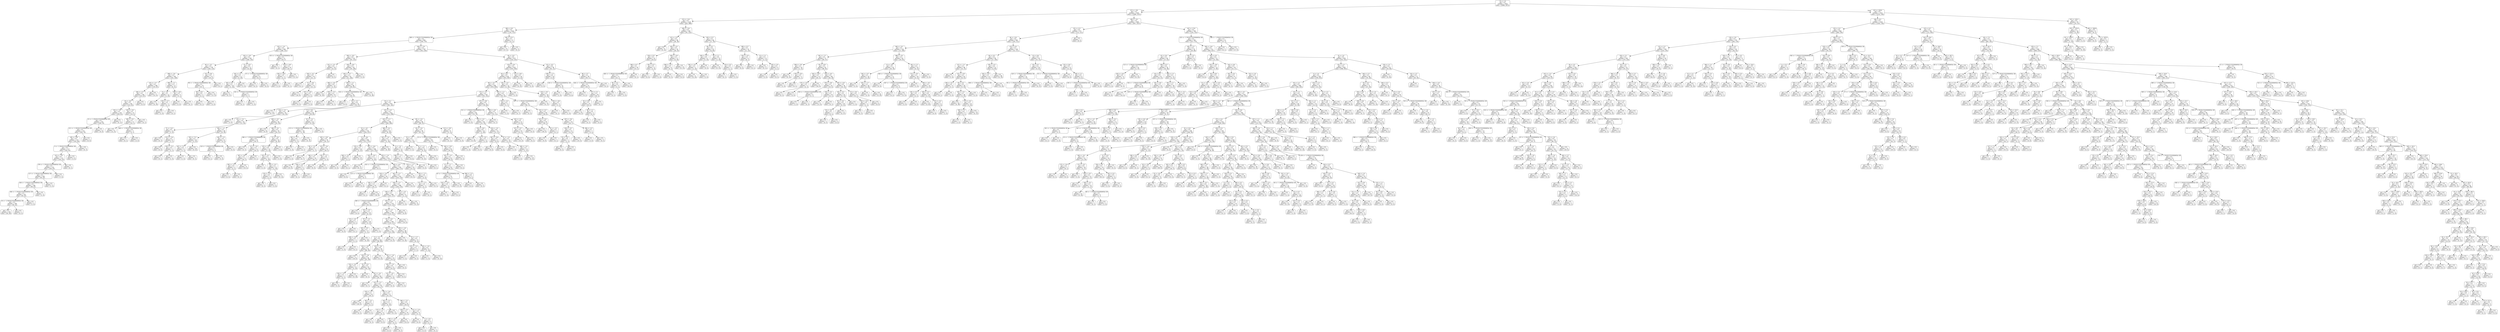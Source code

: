 digraph Tree {
node [shape=box, style="rounded", color="black", fontname=helvetica] ;
edge [fontname=helvetica] ;
0 [label="74 <= 1.9\ngini = 0.5\nsamples = 3436\nvalue = [2680, 2675]"] ;
1 [label="213 <= -0.6\ngini = 0.5\nsamples = 2183\nvalue = [1468, 1915]"] ;
0 -> 1 [labeldistance=2.5, labelangle=45, headlabel="True"] ;
2 [label="153 <= -0.4\ngini = 0.5\nsamples = 1118\nvalue = [821, 888]"] ;
1 -> 2 ;
3 [label="380 <= 4.9\ngini = 0.5\nsamples = 1010\nvalue = [776, 772]"] ;
2 -> 3 ;
4 [label="289 <= -1.7014117331926443e+38\ngini = 0.5\nsamples = 993\nvalue = [749, 770]"] ;
3 -> 4 ;
5 [label="235 <= -1.0\ngini = 0.5\nsamples = 206\nvalue = [188, 132]"] ;
4 -> 5 ;
6 [label="203 <= -0.9\ngini = 0.5\nsamples = 195\nvalue = [168, 130]"] ;
5 -> 6 ;
7 [label="44 <= -2.5\ngini = 0.5\nsamples = 178\nvalue = [160, 110]"] ;
6 -> 7 ;
8 [label="298 <= -3.6\ngini = 0.5\nsamples = 165\nvalue = [141, 108]"] ;
7 -> 8 ;
9 [label="125 <= -3.7\ngini = 0.5\nsamples = 148\nvalue = [135, 87]"] ;
8 -> 9 ;
10 [label="166 <= -2.7\ngini = 0.5\nsamples = 144\nvalue = [123, 87]"] ;
9 -> 10 ;
11 [label="18 <= -4.4\ngini = 0.5\nsamples = 142\nvalue = [123, 83]"] ;
10 -> 11 ;
12 [label="352 <= -5.9\ngini = 0.5\nsamples = 130\nvalue = [109, 81]"] ;
11 -> 12 ;
13 [label="23 <= -1.7014117331926443e+38\ngini = 0.5\nsamples = 125\nvalue = [109, 70]"] ;
12 -> 13 ;
14 [label="211 <= -1.7014117331926443e+38\ngini = 0.5\nsamples = 121\nvalue = [105, 70]"] ;
13 -> 14 ;
15 [label="395 <= -0.8\ngini = 0.5\nsamples = 119\nvalue = [105, 66]"] ;
14 -> 15 ;
16 [label="3 <= -1.7014117331926443e+38\ngini = 0.5\nsamples = 117\nvalue = [105, 63]"] ;
15 -> 16 ;
17 [label="253 <= -2.8\ngini = 0.5\nsamples = 115\nvalue = [102, 63]"] ;
16 -> 17 ;
18 [label="379 <= -1.7014117331926443e+38\ngini = 0.5\nsamples = 114\nvalue = [102, 62]"] ;
17 -> 18 ;
19 [label="117 <= -1.7014117331926443e+38\ngini = 0.5\nsamples = 109\nvalue = [95, 62]"] ;
18 -> 19 ;
20 [label="258 <= -1.7014117331926443e+38\ngini = 0.5\nsamples = 108\nvalue = [94, 62]"] ;
19 -> 20 ;
21 [label="360 <= -1.7014117331926443e+38\ngini = 0.5\nsamples = 107\nvalue = [93, 62]"] ;
20 -> 21 ;
22 [label="19 <= -1.7014117331926443e+38\ngini = 0.5\nsamples = 106\nvalue = [92, 62]"] ;
21 -> 22 ;
23 [label="gini = 0.5\nsamples = 105\nvalue = [92, 60]"] ;
22 -> 23 ;
24 [label="gini = 0.0\nsamples = 1\nvalue = [0, 2]"] ;
22 -> 24 ;
25 [label="gini = 0.0\nsamples = 1\nvalue = [1, 0]"] ;
21 -> 25 ;
26 [label="gini = 0.0\nsamples = 1\nvalue = [1, 0]"] ;
20 -> 26 ;
27 [label="gini = 0.0\nsamples = 1\nvalue = [1, 0]"] ;
19 -> 27 ;
28 [label="gini = 0.0\nsamples = 5\nvalue = [7, 0]"] ;
18 -> 28 ;
29 [label="gini = 0.0\nsamples = 1\nvalue = [0, 1]"] ;
17 -> 29 ;
30 [label="gini = 0.0\nsamples = 2\nvalue = [3, 0]"] ;
16 -> 30 ;
31 [label="gini = 0.0\nsamples = 2\nvalue = [0, 3]"] ;
15 -> 31 ;
32 [label="gini = 0.0\nsamples = 2\nvalue = [0, 4]"] ;
14 -> 32 ;
33 [label="gini = 0.0\nsamples = 4\nvalue = [4, 0]"] ;
13 -> 33 ;
34 [label="gini = 0.0\nsamples = 5\nvalue = [0, 11]"] ;
12 -> 34 ;
35 [label="363 <= -0.5\ngini = 0.2\nsamples = 12\nvalue = [14, 2]"] ;
11 -> 35 ;
36 [label="340 <= -4.5\ngini = 0.1\nsamples = 11\nvalue = [14, 1]"] ;
35 -> 36 ;
37 [label="gini = 0.0\nsamples = 8\nvalue = [11, 0]"] ;
36 -> 37 ;
38 [label="188 <= -1.7014117331926443e+38\ngini = 0.4\nsamples = 3\nvalue = [3, 1]"] ;
36 -> 38 ;
39 [label="gini = 0.0\nsamples = 1\nvalue = [0, 1]"] ;
38 -> 39 ;
40 [label="gini = 0.0\nsamples = 2\nvalue = [3, 0]"] ;
38 -> 40 ;
41 [label="gini = 0.0\nsamples = 1\nvalue = [0, 1]"] ;
35 -> 41 ;
42 [label="gini = 0.0\nsamples = 2\nvalue = [0, 4]"] ;
10 -> 42 ;
43 [label="gini = 0.0\nsamples = 4\nvalue = [12, 0]"] ;
9 -> 43 ;
44 [label="296 <= -1.1\ngini = 0.3\nsamples = 17\nvalue = [6, 21]"] ;
8 -> 44 ;
45 [label="8 <= -2.9\ngini = 0.1\nsamples = 13\nvalue = [1, 20]"] ;
44 -> 45 ;
46 [label="gini = 0.0\nsamples = 11\nvalue = [0, 19]"] ;
45 -> 46 ;
47 [label="220 <= -2.7\ngini = 0.5\nsamples = 2\nvalue = [1, 1]"] ;
45 -> 47 ;
48 [label="gini = 0.0\nsamples = 1\nvalue = [1, 0]"] ;
47 -> 48 ;
49 [label="gini = 0.0\nsamples = 1\nvalue = [0, 1]"] ;
47 -> 49 ;
50 [label="389 <= -0.6\ngini = 0.3\nsamples = 4\nvalue = [5, 1]"] ;
44 -> 50 ;
51 [label="gini = 0.0\nsamples = 3\nvalue = [5, 0]"] ;
50 -> 51 ;
52 [label="gini = 0.0\nsamples = 1\nvalue = [0, 1]"] ;
50 -> 52 ;
53 [label="151 <= 0.6\ngini = 0.2\nsamples = 13\nvalue = [19, 2]"] ;
7 -> 53 ;
54 [label="90 <= -1.7014117331926443e+38\ngini = 0.1\nsamples = 12\nvalue = [19, 1]"] ;
53 -> 54 ;
55 [label="68 <= 0.9\ngini = 0.4\nsamples = 2\nvalue = [2, 1]"] ;
54 -> 55 ;
56 [label="gini = 0.0\nsamples = 1\nvalue = [0, 1]"] ;
55 -> 56 ;
57 [label="gini = 0.0\nsamples = 1\nvalue = [2, 0]"] ;
55 -> 57 ;
58 [label="gini = 0.0\nsamples = 10\nvalue = [17, 0]"] ;
54 -> 58 ;
59 [label="gini = 0.0\nsamples = 1\nvalue = [0, 1]"] ;
53 -> 59 ;
60 [label="31 <= -0.0\ngini = 0.4\nsamples = 17\nvalue = [8, 20]"] ;
6 -> 60 ;
61 [label="201 <= 1.2\ngini = 0.2\nsamples = 11\nvalue = [2, 18]"] ;
60 -> 61 ;
62 [label="183 <= 0.5\ngini = 0.1\nsamples = 10\nvalue = [1, 18]"] ;
61 -> 62 ;
63 [label="gini = 0.0\nsamples = 8\nvalue = [0, 17]"] ;
62 -> 63 ;
64 [label="141 <= -1.7014117331926443e+38\ngini = 0.5\nsamples = 2\nvalue = [1, 1]"] ;
62 -> 64 ;
65 [label="gini = 0.0\nsamples = 1\nvalue = [0, 1]"] ;
64 -> 65 ;
66 [label="gini = 0.0\nsamples = 1\nvalue = [1, 0]"] ;
64 -> 66 ;
67 [label="gini = 0.0\nsamples = 1\nvalue = [1, 0]"] ;
61 -> 67 ;
68 [label="37 <= -1.7014117331926443e+38\ngini = 0.4\nsamples = 6\nvalue = [6, 2]"] ;
60 -> 68 ;
69 [label="gini = 0.0\nsamples = 2\nvalue = [0, 2]"] ;
68 -> 69 ;
70 [label="gini = 0.0\nsamples = 4\nvalue = [6, 0]"] ;
68 -> 70 ;
71 [label="353 <= -1.7014117331926443e+38\ngini = 0.2\nsamples = 11\nvalue = [20, 2]"] ;
5 -> 71 ;
72 [label="gini = 0.0\nsamples = 1\nvalue = [0, 1]"] ;
71 -> 72 ;
73 [label="279 <= -0.8\ngini = 0.1\nsamples = 10\nvalue = [20, 1]"] ;
71 -> 73 ;
74 [label="293 <= -0.8\ngini = 0.4\nsamples = 3\nvalue = [3, 1]"] ;
73 -> 74 ;
75 [label="gini = 0.0\nsamples = 2\nvalue = [3, 0]"] ;
74 -> 75 ;
76 [label="gini = 0.0\nsamples = 1\nvalue = [0, 1]"] ;
74 -> 76 ;
77 [label="gini = 0.0\nsamples = 7\nvalue = [17, 0]"] ;
73 -> 77 ;
78 [label="264 <= -5.0\ngini = 0.5\nsamples = 787\nvalue = [561, 638]"] ;
4 -> 78 ;
79 [label="394 <= -6.0\ngini = 0.4\nsamples = 114\nvalue = [45, 114]"] ;
78 -> 79 ;
80 [label="221 <= -2.5\ngini = 0.4\nsamples = 19\nvalue = [21, 8]"] ;
79 -> 80 ;
81 [label="140 <= -6.1\ngini = 0.2\nsamples = 16\nvalue = [21, 3]"] ;
80 -> 81 ;
82 [label="gini = 0.0\nsamples = 1\nvalue = [0, 1]"] ;
81 -> 82 ;
83 [label="73 <= -4.6\ngini = 0.2\nsamples = 15\nvalue = [21, 2]"] ;
81 -> 83 ;
84 [label="gini = 0.0\nsamples = 11\nvalue = [18, 0]"] ;
83 -> 84 ;
85 [label="247 <= -4.6\ngini = 0.5\nsamples = 4\nvalue = [3, 2]"] ;
83 -> 85 ;
86 [label="gini = 0.0\nsamples = 2\nvalue = [0, 2]"] ;
85 -> 86 ;
87 [label="gini = 0.0\nsamples = 2\nvalue = [3, 0]"] ;
85 -> 87 ;
88 [label="gini = 0.0\nsamples = 3\nvalue = [0, 5]"] ;
80 -> 88 ;
89 [label="194 <= -0.6\ngini = 0.3\nsamples = 95\nvalue = [24, 106]"] ;
79 -> 89 ;
90 [label="205 <= -5.7\ngini = 0.3\nsamples = 93\nvalue = [21, 106]"] ;
89 -> 90 ;
91 [label="266 <= -5.6\ngini = 0.0\nsamples = 27\nvalue = [1, 41]"] ;
90 -> 91 ;
92 [label="gini = 0.0\nsamples = 19\nvalue = [0, 34]"] ;
91 -> 92 ;
93 [label="254 <= -5.5\ngini = 0.2\nsamples = 8\nvalue = [1, 7]"] ;
91 -> 93 ;
94 [label="gini = 0.0\nsamples = 1\nvalue = [1, 0]"] ;
93 -> 94 ;
95 [label="gini = 0.0\nsamples = 7\nvalue = [0, 7]"] ;
93 -> 95 ;
96 [label="109 <= -1.1\ngini = 0.4\nsamples = 66\nvalue = [20, 65]"] ;
90 -> 96 ;
97 [label="316 <= -1.7014117331926443e+38\ngini = 0.4\nsamples = 55\nvalue = [20, 47]"] ;
96 -> 97 ;
98 [label="gini = 0.0\nsamples = 3\nvalue = [4, 0]"] ;
97 -> 98 ;
99 [label="24 <= -5.7\ngini = 0.4\nsamples = 52\nvalue = [16, 47]"] ;
97 -> 99 ;
100 [label="gini = 0.0\nsamples = 10\nvalue = [0, 13]"] ;
99 -> 100 ;
101 [label="158 <= -5.7\ngini = 0.4\nsamples = 42\nvalue = [16, 34]"] ;
99 -> 101 ;
102 [label="gini = 0.0\nsamples = 3\nvalue = [3, 0]"] ;
101 -> 102 ;
103 [label="255 <= -5.3\ngini = 0.4\nsamples = 39\nvalue = [13, 34]"] ;
101 -> 103 ;
104 [label="71 <= -5.4\ngini = 0.5\nsamples = 11\nvalue = [7, 4]"] ;
103 -> 104 ;
105 [label="gini = 0.0\nsamples = 3\nvalue = [0, 3]"] ;
104 -> 105 ;
106 [label="233 <= -5.4\ngini = 0.2\nsamples = 8\nvalue = [7, 1]"] ;
104 -> 106 ;
107 [label="gini = 0.0\nsamples = 6\nvalue = [6, 0]"] ;
106 -> 107 ;
108 [label="224 <= -5.2\ngini = 0.5\nsamples = 2\nvalue = [1, 1]"] ;
106 -> 108 ;
109 [label="gini = 0.0\nsamples = 1\nvalue = [0, 1]"] ;
108 -> 109 ;
110 [label="gini = 0.0\nsamples = 1\nvalue = [1, 0]"] ;
108 -> 110 ;
111 [label="304 <= -3.7\ngini = 0.3\nsamples = 28\nvalue = [6, 30]"] ;
103 -> 111 ;
112 [label="355 <= -5.1\ngini = 0.1\nsamples = 20\nvalue = [1, 25]"] ;
111 -> 112 ;
113 [label="187 <= -5.1\ngini = 0.4\nsamples = 4\nvalue = [1, 3]"] ;
112 -> 113 ;
114 [label="gini = 0.0\nsamples = 1\nvalue = [1, 0]"] ;
113 -> 114 ;
115 [label="gini = 0.0\nsamples = 3\nvalue = [0, 3]"] ;
113 -> 115 ;
116 [label="gini = 0.0\nsamples = 16\nvalue = [0, 22]"] ;
112 -> 116 ;
117 [label="182 <= -1.5\ngini = 0.5\nsamples = 8\nvalue = [5, 5]"] ;
111 -> 117 ;
118 [label="110 <= -1.7014117331926443e+38\ngini = 0.3\nsamples = 5\nvalue = [5, 1]"] ;
117 -> 118 ;
119 [label="gini = 0.0\nsamples = 1\nvalue = [0, 1]"] ;
118 -> 119 ;
120 [label="gini = 0.0\nsamples = 4\nvalue = [5, 0]"] ;
118 -> 120 ;
121 [label="gini = 0.0\nsamples = 3\nvalue = [0, 4]"] ;
117 -> 121 ;
122 [label="gini = 0.0\nsamples = 11\nvalue = [0, 18]"] ;
96 -> 122 ;
123 [label="gini = 0.0\nsamples = 2\nvalue = [3, 0]"] ;
89 -> 123 ;
124 [label="40 <= -0.2\ngini = 0.5\nsamples = 673\nvalue = [516, 524]"] ;
78 -> 124 ;
125 [label="219 <= -0.4\ngini = 0.5\nsamples = 635\nvalue = [474, 509]"] ;
124 -> 125 ;
126 [label="29 <= -0.2\ngini = 0.5\nsamples = 619\nvalue = [472, 487]"] ;
125 -> 126 ;
127 [label="48 <= -0.7\ngini = 0.5\nsamples = 604\nvalue = [470, 469]"] ;
126 -> 127 ;
128 [label="172 <= -1.1\ngini = 0.5\nsamples = 547\nvalue = [411, 451]"] ;
127 -> 128 ;
129 [label="54 <= -5.1\ngini = 0.5\nsamples = 470\nvalue = [381, 362]"] ;
128 -> 129 ;
130 [label="4 <= -3.8\ngini = 0.4\nsamples = 58\nvalue = [28, 64]"] ;
129 -> 130 ;
131 [label="264 <= -4.7\ngini = 0.5\nsamples = 36\nvalue = [24, 30]"] ;
130 -> 131 ;
132 [label="gini = 0.0\nsamples = 6\nvalue = [0, 9]"] ;
131 -> 132 ;
133 [label="186 <= -4.1\ngini = 0.5\nsamples = 30\nvalue = [24, 21]"] ;
131 -> 133 ;
134 [label="296 <= -1.7014117331926443e+38\ngini = 0.4\nsamples = 14\nvalue = [16, 5]"] ;
133 -> 134 ;
135 [label="gini = 0.0\nsamples = 2\nvalue = [0, 3]"] ;
134 -> 135 ;
136 [label="113 <= -3.9\ngini = 0.2\nsamples = 12\nvalue = [16, 2]"] ;
134 -> 136 ;
137 [label="397 <= -4.8\ngini = 0.1\nsamples = 11\nvalue = [16, 1]"] ;
136 -> 137 ;
138 [label="295 <= -5.3\ngini = 0.4\nsamples = 2\nvalue = [2, 1]"] ;
137 -> 138 ;
139 [label="gini = 0.0\nsamples = 1\nvalue = [2, 0]"] ;
138 -> 139 ;
140 [label="gini = 0.0\nsamples = 1\nvalue = [0, 1]"] ;
138 -> 140 ;
141 [label="gini = 0.0\nsamples = 9\nvalue = [14, 0]"] ;
137 -> 141 ;
142 [label="gini = 0.0\nsamples = 1\nvalue = [0, 1]"] ;
136 -> 142 ;
143 [label="53 <= -3.6\ngini = 0.4\nsamples = 16\nvalue = [8, 16]"] ;
133 -> 143 ;
144 [label="270 <= -0.6\ngini = 0.4\nsamples = 14\nvalue = [5, 16]"] ;
143 -> 144 ;
145 [label="370 <= -4.7\ngini = 0.2\nsamples = 12\nvalue = [2, 16]"] ;
144 -> 145 ;
146 [label="gini = 0.0\nsamples = 1\nvalue = [1, 0]"] ;
145 -> 146 ;
147 [label="354 <= -4.1\ngini = 0.1\nsamples = 11\nvalue = [1, 16]"] ;
145 -> 147 ;
148 [label="174 <= -4.3\ngini = 0.4\nsamples = 2\nvalue = [1, 2]"] ;
147 -> 148 ;
149 [label="gini = 0.0\nsamples = 1\nvalue = [0, 2]"] ;
148 -> 149 ;
150 [label="gini = 0.0\nsamples = 1\nvalue = [1, 0]"] ;
148 -> 150 ;
151 [label="gini = 0.0\nsamples = 9\nvalue = [0, 14]"] ;
147 -> 151 ;
152 [label="gini = 0.0\nsamples = 2\nvalue = [3, 0]"] ;
144 -> 152 ;
153 [label="gini = 0.0\nsamples = 2\nvalue = [3, 0]"] ;
143 -> 153 ;
154 [label="43 <= -1.2\ngini = 0.2\nsamples = 22\nvalue = [4, 34]"] ;
130 -> 154 ;
155 [label="113 <= -1.7014117331926443e+38\ngini = 0.1\nsamples = 20\nvalue = [1, 34]"] ;
154 -> 155 ;
156 [label="362 <= -1.7\ngini = 0.4\nsamples = 4\nvalue = [1, 3]"] ;
155 -> 156 ;
157 [label="gini = 0.0\nsamples = 1\nvalue = [1, 0]"] ;
156 -> 157 ;
158 [label="gini = 0.0\nsamples = 3\nvalue = [0, 3]"] ;
156 -> 158 ;
159 [label="gini = 0.0\nsamples = 16\nvalue = [0, 31]"] ;
155 -> 159 ;
160 [label="gini = 0.0\nsamples = 2\nvalue = [3, 0]"] ;
154 -> 160 ;
161 [label="155 <= -1.4\ngini = 0.5\nsamples = 412\nvalue = [353, 298]"] ;
129 -> 161 ;
162 [label="243 <= -1.3\ngini = 0.5\nsamples = 346\nvalue = [264, 266]"] ;
161 -> 162 ;
163 [label="52 <= -4.7\ngini = 0.5\nsamples = 316\nvalue = [256, 227]"] ;
162 -> 163 ;
164 [label="293 <= -4.9\ngini = 0.4\nsamples = 30\nvalue = [39, 12]"] ;
163 -> 164 ;
165 [label="94 <= -5.5\ngini = 0.2\nsamples = 5\nvalue = [1, 7]"] ;
164 -> 165 ;
166 [label="gini = 0.0\nsamples = 1\nvalue = [1, 0]"] ;
165 -> 166 ;
167 [label="gini = 0.0\nsamples = 4\nvalue = [0, 7]"] ;
165 -> 167 ;
168 [label="233 <= -3.6\ngini = 0.2\nsamples = 25\nvalue = [38, 5]"] ;
164 -> 168 ;
169 [label="186 <= -4.3\ngini = 0.1\nsamples = 20\nvalue = [36, 1]"] ;
168 -> 169 ;
170 [label="gini = 0.0\nsamples = 16\nvalue = [33, 0]"] ;
169 -> 170 ;
171 [label="244 <= -4.5\ngini = 0.4\nsamples = 4\nvalue = [3, 1]"] ;
169 -> 171 ;
172 [label="gini = 0.0\nsamples = 1\nvalue = [0, 1]"] ;
171 -> 172 ;
173 [label="gini = 0.0\nsamples = 3\nvalue = [3, 0]"] ;
171 -> 173 ;
174 [label="69 <= -3.7\ngini = 0.4\nsamples = 5\nvalue = [2, 4]"] ;
168 -> 174 ;
175 [label="gini = 0.0\nsamples = 3\nvalue = [0, 4]"] ;
174 -> 175 ;
176 [label="gini = 0.0\nsamples = 2\nvalue = [2, 0]"] ;
174 -> 176 ;
177 [label="13 <= -4.6\ngini = 0.5\nsamples = 286\nvalue = [217, 215]"] ;
163 -> 177 ;
178 [label="179 <= -4.8\ngini = 0.2\nsamples = 18\nvalue = [2, 22]"] ;
177 -> 178 ;
179 [label="260 <= -4.2\ngini = 0.4\nsamples = 3\nvalue = [2, 1]"] ;
178 -> 179 ;
180 [label="gini = 0.0\nsamples = 2\nvalue = [2, 0]"] ;
179 -> 180 ;
181 [label="gini = 0.0\nsamples = 1\nvalue = [0, 1]"] ;
179 -> 181 ;
182 [label="gini = 0.0\nsamples = 15\nvalue = [0, 21]"] ;
178 -> 182 ;
183 [label="263 <= -4.6\ngini = 0.5\nsamples = 268\nvalue = [215, 193]"] ;
177 -> 183 ;
184 [label="250 <= -4.4\ngini = 0.3\nsamples = 15\nvalue = [4, 16]"] ;
183 -> 184 ;
185 [label="gini = 0.0\nsamples = 8\nvalue = [0, 11]"] ;
184 -> 185 ;
186 [label="343 <= -1.7014117331926443e+38\ngini = 0.5\nsamples = 7\nvalue = [4, 5]"] ;
184 -> 186 ;
187 [label="gini = 0.0\nsamples = 2\nvalue = [0, 4]"] ;
186 -> 187 ;
188 [label="115 <= -1.7014117331926443e+38\ngini = 0.3\nsamples = 5\nvalue = [4, 1]"] ;
186 -> 188 ;
189 [label="gini = 0.0\nsamples = 1\nvalue = [0, 1]"] ;
188 -> 189 ;
190 [label="gini = 0.0\nsamples = 4\nvalue = [4, 0]"] ;
188 -> 190 ;
191 [label="259 <= -1.4\ngini = 0.5\nsamples = 253\nvalue = [211, 177]"] ;
183 -> 191 ;
192 [label="368 <= -4.5\ngini = 0.5\nsamples = 234\nvalue = [184, 173]"] ;
191 -> 192 ;
193 [label="139 <= -2.0\ngini = 0.2\nsamples = 20\nvalue = [30, 3]"] ;
192 -> 193 ;
194 [label="140 <= -5.0\ngini = 0.1\nsamples = 19\nvalue = [30, 1]"] ;
193 -> 194 ;
195 [label="gini = 0.0\nsamples = 1\nvalue = [0, 1]"] ;
194 -> 195 ;
196 [label="gini = 0.0\nsamples = 18\nvalue = [30, 0]"] ;
194 -> 196 ;
197 [label="gini = 0.0\nsamples = 1\nvalue = [0, 2]"] ;
193 -> 197 ;
198 [label="361 <= -1.2\ngini = 0.5\nsamples = 214\nvalue = [154, 170]"] ;
192 -> 198 ;
199 [label="194 <= -1.5\ngini = 0.5\nsamples = 208\nvalue = [144, 170]"] ;
198 -> 199 ;
200 [label="238 <= -4.3\ngini = 0.5\nsamples = 199\nvalue = [143, 157]"] ;
199 -> 200 ;
201 [label="284 <= -1.7014117331926443e+38\ngini = 0.4\nsamples = 25\nvalue = [10, 32]"] ;
200 -> 201 ;
202 [label="gini = 0.0\nsamples = 2\nvalue = [4, 0]"] ;
201 -> 202 ;
203 [label="335 <= -4.5\ngini = 0.3\nsamples = 23\nvalue = [6, 32]"] ;
201 -> 203 ;
204 [label="34 <= -3.4\ngini = 0.3\nsamples = 5\nvalue = [4, 1]"] ;
203 -> 204 ;
205 [label="gini = 0.0\nsamples = 4\nvalue = [4, 0]"] ;
204 -> 205 ;
206 [label="gini = 0.0\nsamples = 1\nvalue = [0, 1]"] ;
204 -> 206 ;
207 [label="97 <= -1.5\ngini = 0.1\nsamples = 18\nvalue = [2, 31]"] ;
203 -> 207 ;
208 [label="142 <= -4.5\ngini = 0.1\nsamples = 17\nvalue = [1, 31]"] ;
207 -> 208 ;
209 [label="198 <= -4.4\ngini = 0.4\nsamples = 3\nvalue = [1, 2]"] ;
208 -> 209 ;
210 [label="gini = 0.0\nsamples = 1\nvalue = [1, 0]"] ;
209 -> 210 ;
211 [label="gini = 0.0\nsamples = 2\nvalue = [0, 2]"] ;
209 -> 211 ;
212 [label="gini = 0.0\nsamples = 14\nvalue = [0, 29]"] ;
208 -> 212 ;
213 [label="gini = 0.0\nsamples = 1\nvalue = [1, 0]"] ;
207 -> 213 ;
214 [label="207 <= -1.4\ngini = 0.5\nsamples = 174\nvalue = [133, 125]"] ;
200 -> 214 ;
215 [label="305 <= -1.5\ngini = 0.5\nsamples = 168\nvalue = [133, 117]"] ;
214 -> 215 ;
216 [label="44 <= -1.8\ngini = 0.5\nsamples = 160\nvalue = [119, 117]"] ;
215 -> 216 ;
217 [label="328 <= -1.8\ngini = 0.5\nsamples = 132\nvalue = [111, 89]"] ;
216 -> 217 ;
218 [label="0 <= -2.1\ngini = 0.5\nsamples = 122\nvalue = [96, 89]"] ;
217 -> 218 ;
219 [label="116 <= -4.2\ngini = 0.5\nsamples = 93\nvalue = [86, 58]"] ;
218 -> 219 ;
220 [label="gini = 0.0\nsamples = 11\nvalue = [19, 0]"] ;
219 -> 220 ;
221 [label="138 <= -3.9\ngini = 0.5\nsamples = 82\nvalue = [67, 58]"] ;
219 -> 221 ;
222 [label="216 <= -4.2\ngini = 0.3\nsamples = 15\nvalue = [5, 19]"] ;
221 -> 222 ;
223 [label="156 <= -3.3\ngini = 0.3\nsamples = 5\nvalue = [5, 1]"] ;
222 -> 223 ;
224 [label="gini = 0.0\nsamples = 4\nvalue = [5, 0]"] ;
223 -> 224 ;
225 [label="gini = 0.0\nsamples = 1\nvalue = [0, 1]"] ;
223 -> 225 ;
226 [label="gini = 0.0\nsamples = 10\nvalue = [0, 18]"] ;
222 -> 226 ;
227 [label="79 <= -4.3\ngini = 0.5\nsamples = 67\nvalue = [62, 39]"] ;
221 -> 227 ;
228 [label="gini = 0.0\nsamples = 3\nvalue = [0, 5]"] ;
227 -> 228 ;
229 [label="101 <= -4.2\ngini = 0.5\nsamples = 64\nvalue = [62, 34]"] ;
227 -> 229 ;
230 [label="gini = 0.0\nsamples = 5\nvalue = [0, 7]"] ;
229 -> 230 ;
231 [label="375 <= -3.3\ngini = 0.4\nsamples = 59\nvalue = [62, 27]"] ;
229 -> 231 ;
232 [label="270 <= -3.3\ngini = 0.1\nsamples = 22\nvalue = [30, 2]"] ;
231 -> 232 ;
233 [label="gini = 0.0\nsamples = 18\nvalue = [28, 0]"] ;
232 -> 233 ;
234 [label="69 <= -3.3\ngini = 0.5\nsamples = 4\nvalue = [2, 2]"] ;
232 -> 234 ;
235 [label="gini = 0.0\nsamples = 2\nvalue = [0, 2]"] ;
234 -> 235 ;
236 [label="gini = 0.0\nsamples = 2\nvalue = [2, 0]"] ;
234 -> 236 ;
237 [label="242 <= -2.6\ngini = 0.5\nsamples = 37\nvalue = [32, 25]"] ;
231 -> 237 ;
238 [label="142 <= -3.1\ngini = 0.3\nsamples = 15\nvalue = [4, 16]"] ;
237 -> 238 ;
239 [label="377 <= -3.3\ngini = 0.5\nsamples = 6\nvalue = [4, 3]"] ;
238 -> 239 ;
240 [label="gini = 0.0\nsamples = 2\nvalue = [0, 3]"] ;
239 -> 240 ;
241 [label="gini = 0.0\nsamples = 4\nvalue = [4, 0]"] ;
239 -> 241 ;
242 [label="gini = 0.0\nsamples = 9\nvalue = [0, 13]"] ;
238 -> 242 ;
243 [label="384 <= -2.2\ngini = 0.4\nsamples = 22\nvalue = [28, 9]"] ;
237 -> 243 ;
244 [label="228 <= -2.5\ngini = 0.1\nsamples = 14\nvalue = [23, 2]"] ;
243 -> 244 ;
245 [label="347 <= -2.4\ngini = 0.4\nsamples = 5\nvalue = [4, 2]"] ;
244 -> 245 ;
246 [label="gini = 0.0\nsamples = 3\nvalue = [4, 0]"] ;
245 -> 246 ;
247 [label="gini = 0.0\nsamples = 2\nvalue = [0, 2]"] ;
245 -> 247 ;
248 [label="gini = 0.0\nsamples = 9\nvalue = [19, 0]"] ;
244 -> 248 ;
249 [label="311 <= -1.9\ngini = 0.5\nsamples = 8\nvalue = [5, 7]"] ;
243 -> 249 ;
250 [label="gini = 0.0\nsamples = 4\nvalue = [0, 6]"] ;
249 -> 250 ;
251 [label="7 <= -1.9\ngini = 0.3\nsamples = 4\nvalue = [5, 1]"] ;
249 -> 251 ;
252 [label="gini = 0.0\nsamples = 3\nvalue = [5, 0]"] ;
251 -> 252 ;
253 [label="gini = 0.0\nsamples = 1\nvalue = [0, 1]"] ;
251 -> 253 ;
254 [label="116 <= -2.0\ngini = 0.4\nsamples = 29\nvalue = [10, 31]"] ;
218 -> 254 ;
255 [label="gini = 0.0\nsamples = 15\nvalue = [0, 22]"] ;
254 -> 255 ;
256 [label="195 <= -1.8\ngini = 0.5\nsamples = 14\nvalue = [10, 9]"] ;
254 -> 256 ;
257 [label="105 <= -1.9\ngini = 0.4\nsamples = 11\nvalue = [10, 4]"] ;
256 -> 257 ;
258 [label="62 <= -1.8\ngini = 0.3\nsamples = 4\nvalue = [1, 4]"] ;
257 -> 258 ;
259 [label="gini = 0.0\nsamples = 3\nvalue = [0, 4]"] ;
258 -> 259 ;
260 [label="gini = 0.0\nsamples = 1\nvalue = [1, 0]"] ;
258 -> 260 ;
261 [label="gini = 0.0\nsamples = 7\nvalue = [9, 0]"] ;
257 -> 261 ;
262 [label="gini = 0.0\nsamples = 3\nvalue = [0, 5]"] ;
256 -> 262 ;
263 [label="gini = 0.0\nsamples = 10\nvalue = [15, 0]"] ;
217 -> 263 ;
264 [label="249 <= -1.8\ngini = 0.3\nsamples = 28\nvalue = [8, 28]"] ;
216 -> 264 ;
265 [label="gini = 0.0\nsamples = 11\nvalue = [0, 16]"] ;
264 -> 265 ;
266 [label="74 <= -1.7\ngini = 0.5\nsamples = 17\nvalue = [8, 12]"] ;
264 -> 266 ;
267 [label="270 <= -1.5\ngini = 0.3\nsamples = 9\nvalue = [7, 2]"] ;
266 -> 267 ;
268 [label="gini = 0.0\nsamples = 7\nvalue = [7, 0]"] ;
267 -> 268 ;
269 [label="gini = 0.0\nsamples = 2\nvalue = [0, 2]"] ;
267 -> 269 ;
270 [label="236 <= -1.9\ngini = 0.2\nsamples = 8\nvalue = [1, 10]"] ;
266 -> 270 ;
271 [label="gini = 0.0\nsamples = 1\nvalue = [1, 0]"] ;
270 -> 271 ;
272 [label="gini = 0.0\nsamples = 7\nvalue = [0, 10]"] ;
270 -> 272 ;
273 [label="gini = 0.0\nsamples = 8\nvalue = [14, 0]"] ;
215 -> 273 ;
274 [label="gini = 0.0\nsamples = 6\nvalue = [0, 8]"] ;
214 -> 274 ;
275 [label="59 <= -1.6\ngini = 0.1\nsamples = 9\nvalue = [1, 13]"] ;
199 -> 275 ;
276 [label="gini = 0.0\nsamples = 1\nvalue = [1, 0]"] ;
275 -> 276 ;
277 [label="gini = 0.0\nsamples = 8\nvalue = [0, 13]"] ;
275 -> 277 ;
278 [label="gini = 0.0\nsamples = 6\nvalue = [10, 0]"] ;
198 -> 278 ;
279 [label="179 <= -1.3\ngini = 0.2\nsamples = 19\nvalue = [27, 4]"] ;
191 -> 279 ;
280 [label="gini = 0.0\nsamples = 14\nvalue = [25, 0]"] ;
279 -> 280 ;
281 [label="129 <= -1.7\ngini = 0.4\nsamples = 5\nvalue = [2, 4]"] ;
279 -> 281 ;
282 [label="311 <= -1.3\ngini = 0.4\nsamples = 3\nvalue = [2, 1]"] ;
281 -> 282 ;
283 [label="gini = 0.0\nsamples = 2\nvalue = [2, 0]"] ;
282 -> 283 ;
284 [label="gini = 0.0\nsamples = 1\nvalue = [0, 1]"] ;
282 -> 284 ;
285 [label="gini = 0.0\nsamples = 2\nvalue = [0, 3]"] ;
281 -> 285 ;
286 [label="389 <= -0.1\ngini = 0.3\nsamples = 30\nvalue = [8, 39]"] ;
162 -> 286 ;
287 [label="193 <= -1.6\ngini = 0.2\nsamples = 27\nvalue = [5, 39]"] ;
286 -> 287 ;
288 [label="gini = 0.0\nsamples = 16\nvalue = [0, 30]"] ;
287 -> 288 ;
289 [label="4 <= -1.4\ngini = 0.5\nsamples = 11\nvalue = [5, 9]"] ;
287 -> 289 ;
290 [label="268 <= -1.1\ngini = 0.3\nsamples = 4\nvalue = [5, 1]"] ;
289 -> 290 ;
291 [label="gini = 0.0\nsamples = 3\nvalue = [5, 0]"] ;
290 -> 291 ;
292 [label="gini = 0.0\nsamples = 1\nvalue = [0, 1]"] ;
290 -> 292 ;
293 [label="gini = 0.0\nsamples = 7\nvalue = [0, 8]"] ;
289 -> 293 ;
294 [label="gini = 0.0\nsamples = 3\nvalue = [3, 0]"] ;
286 -> 294 ;
295 [label="84 <= -1.0\ngini = 0.4\nsamples = 66\nvalue = [89, 32]"] ;
161 -> 295 ;
296 [label="26 <= -1.6\ngini = 0.3\nsamples = 58\nvalue = [87, 21]"] ;
295 -> 296 ;
297 [label="74 <= -1.5\ngini = 0.5\nsamples = 12\nvalue = [11, 10]"] ;
296 -> 297 ;
298 [label="gini = 0.0\nsamples = 4\nvalue = [7, 0]"] ;
297 -> 298 ;
299 [label="52 <= -1.1\ngini = 0.4\nsamples = 8\nvalue = [4, 10]"] ;
297 -> 299 ;
300 [label="gini = 0.0\nsamples = 5\nvalue = [0, 10]"] ;
299 -> 300 ;
301 [label="gini = 0.0\nsamples = 3\nvalue = [4, 0]"] ;
299 -> 301 ;
302 [label="13 <= -1.7014117331926443e+38\ngini = 0.2\nsamples = 46\nvalue = [76, 11]"] ;
296 -> 302 ;
303 [label="gini = 0.0\nsamples = 1\nvalue = [0, 2]"] ;
302 -> 303 ;
304 [label="160 <= -0.9\ngini = 0.2\nsamples = 45\nvalue = [76, 9]"] ;
302 -> 304 ;
305 [label="197 <= -1.0\ngini = 0.1\nsamples = 43\nvalue = [76, 6]"] ;
304 -> 305 ;
306 [label="27 <= -1.1\ngini = 0.1\nsamples = 42\nvalue = [76, 4]"] ;
305 -> 306 ;
307 [label="67 <= -1.7014117331926443e+38\ngini = 0.1\nsamples = 37\nvalue = [72, 2]"] ;
306 -> 307 ;
308 [label="163 <= -1.6\ngini = 0.4\nsamples = 3\nvalue = [1, 2]"] ;
307 -> 308 ;
309 [label="gini = 0.0\nsamples = 1\nvalue = [1, 0]"] ;
308 -> 309 ;
310 [label="gini = 0.0\nsamples = 2\nvalue = [0, 2]"] ;
308 -> 310 ;
311 [label="gini = 0.0\nsamples = 34\nvalue = [71, 0]"] ;
307 -> 311 ;
312 [label="296 <= -1.2\ngini = 0.4\nsamples = 5\nvalue = [4, 2]"] ;
306 -> 312 ;
313 [label="gini = 0.0\nsamples = 3\nvalue = [4, 0]"] ;
312 -> 313 ;
314 [label="gini = 0.0\nsamples = 2\nvalue = [0, 2]"] ;
312 -> 314 ;
315 [label="gini = 0.0\nsamples = 1\nvalue = [0, 2]"] ;
305 -> 315 ;
316 [label="gini = 0.0\nsamples = 2\nvalue = [0, 3]"] ;
304 -> 316 ;
317 [label="113 <= -0.9\ngini = 0.3\nsamples = 8\nvalue = [2, 11]"] ;
295 -> 317 ;
318 [label="gini = 0.0\nsamples = 7\nvalue = [0, 11]"] ;
317 -> 318 ;
319 [label="gini = 0.0\nsamples = 1\nvalue = [2, 0]"] ;
317 -> 319 ;
320 [label="275 <= -0.8\ngini = 0.4\nsamples = 77\nvalue = [30, 89]"] ;
128 -> 320 ;
321 [label="211 <= -1.7014117331926443e+38\ngini = 0.3\nsamples = 60\nvalue = [15, 76]"] ;
320 -> 321 ;
322 [label="gini = 0.0\nsamples = 2\nvalue = [3, 0]"] ;
321 -> 322 ;
323 [label="354 <= -1.0\ngini = 0.2\nsamples = 58\nvalue = [12, 76]"] ;
321 -> 323 ;
324 [label="254 <= -0.9\ngini = 0.0\nsamples = 35\nvalue = [1, 49]"] ;
323 -> 324 ;
325 [label="gini = 0.0\nsamples = 31\nvalue = [0, 45]"] ;
324 -> 325 ;
326 [label="26 <= -2.0\ngini = 0.3\nsamples = 4\nvalue = [1, 4]"] ;
324 -> 326 ;
327 [label="gini = 0.0\nsamples = 1\nvalue = [1, 0]"] ;
326 -> 327 ;
328 [label="gini = 0.0\nsamples = 3\nvalue = [0, 4]"] ;
326 -> 328 ;
329 [label="118 <= -1.0\ngini = 0.4\nsamples = 23\nvalue = [11, 27]"] ;
323 -> 329 ;
330 [label="287 <= -0.6\ngini = 0.5\nsamples = 9\nvalue = [9, 6]"] ;
329 -> 330 ;
331 [label="gini = 0.0\nsamples = 6\nvalue = [9, 0]"] ;
330 -> 331 ;
332 [label="gini = 0.0\nsamples = 3\nvalue = [0, 6]"] ;
330 -> 332 ;
333 [label="97 <= -1.0\ngini = 0.2\nsamples = 14\nvalue = [2, 21]"] ;
329 -> 333 ;
334 [label="gini = 0.0\nsamples = 1\nvalue = [1, 0]"] ;
333 -> 334 ;
335 [label="188 <= -1.6\ngini = 0.1\nsamples = 13\nvalue = [1, 21]"] ;
333 -> 335 ;
336 [label="gini = 0.0\nsamples = 1\nvalue = [1, 0]"] ;
335 -> 336 ;
337 [label="gini = 0.0\nsamples = 12\nvalue = [0, 21]"] ;
335 -> 337 ;
338 [label="348 <= -0.9\ngini = 0.5\nsamples = 17\nvalue = [15, 13]"] ;
320 -> 338 ;
339 [label="gini = 0.0\nsamples = 4\nvalue = [0, 7]"] ;
338 -> 339 ;
340 [label="162 <= -0.7\ngini = 0.4\nsamples = 13\nvalue = [15, 6]"] ;
338 -> 340 ;
341 [label="257 <= -0.7\ngini = 0.2\nsamples = 10\nvalue = [15, 2]"] ;
340 -> 341 ;
342 [label="gini = 0.0\nsamples = 8\nvalue = [15, 0]"] ;
341 -> 342 ;
343 [label="gini = 0.0\nsamples = 2\nvalue = [0, 2]"] ;
341 -> 343 ;
344 [label="gini = 0.0\nsamples = 3\nvalue = [0, 4]"] ;
340 -> 344 ;
345 [label="205 <= -1.2\ngini = 0.4\nsamples = 57\nvalue = [59, 18]"] ;
127 -> 345 ;
346 [label="150 <= -2.2\ngini = 0.2\nsamples = 5\nvalue = [1, 7]"] ;
345 -> 346 ;
347 [label="gini = 0.0\nsamples = 1\nvalue = [1, 0]"] ;
346 -> 347 ;
348 [label="gini = 0.0\nsamples = 4\nvalue = [0, 7]"] ;
346 -> 348 ;
349 [label="347 <= -1.7014117331926443e+38\ngini = 0.3\nsamples = 52\nvalue = [58, 11]"] ;
345 -> 349 ;
350 [label="gini = 0.0\nsamples = 3\nvalue = [0, 3]"] ;
349 -> 350 ;
351 [label="152 <= -0.7\ngini = 0.2\nsamples = 49\nvalue = [58, 8]"] ;
349 -> 351 ;
352 [label="223 <= -0.2\ngini = 0.0\nsamples = 30\nvalue = [40, 1]"] ;
351 -> 352 ;
353 [label="gini = 0.0\nsamples = 27\nvalue = [36, 0]"] ;
352 -> 353 ;
354 [label="61 <= -2.3\ngini = 0.3\nsamples = 3\nvalue = [4, 1]"] ;
352 -> 354 ;
355 [label="gini = 0.0\nsamples = 2\nvalue = [4, 0]"] ;
354 -> 355 ;
356 [label="gini = 0.0\nsamples = 1\nvalue = [0, 1]"] ;
354 -> 356 ;
357 [label="247 <= -0.6\ngini = 0.4\nsamples = 19\nvalue = [18, 7]"] ;
351 -> 357 ;
358 [label="226 <= -0.7\ngini = 0.2\nsamples = 12\nvalue = [15, 2]"] ;
357 -> 358 ;
359 [label="93 <= -0.5\ngini = 0.4\nsamples = 3\nvalue = [1, 2]"] ;
358 -> 359 ;
360 [label="gini = 0.0\nsamples = 2\nvalue = [0, 2]"] ;
359 -> 360 ;
361 [label="gini = 0.0\nsamples = 1\nvalue = [1, 0]"] ;
359 -> 361 ;
362 [label="gini = 0.0\nsamples = 9\nvalue = [14, 0]"] ;
358 -> 362 ;
363 [label="296 <= -0.7\ngini = 0.5\nsamples = 7\nvalue = [3, 5]"] ;
357 -> 363 ;
364 [label="gini = 0.0\nsamples = 2\nvalue = [3, 0]"] ;
363 -> 364 ;
365 [label="gini = 0.0\nsamples = 5\nvalue = [0, 5]"] ;
363 -> 365 ;
366 [label="66 <= -1.0\ngini = 0.2\nsamples = 15\nvalue = [2, 18]"] ;
126 -> 366 ;
367 [label="gini = 0.0\nsamples = 1\nvalue = [1, 0]"] ;
366 -> 367 ;
368 [label="118 <= -0.5\ngini = 0.1\nsamples = 14\nvalue = [1, 18]"] ;
366 -> 368 ;
369 [label="gini = 0.0\nsamples = 12\nvalue = [0, 17]"] ;
368 -> 369 ;
370 [label="250 <= -0.6\ngini = 0.5\nsamples = 2\nvalue = [1, 1]"] ;
368 -> 370 ;
371 [label="gini = 0.0\nsamples = 1\nvalue = [0, 1]"] ;
370 -> 371 ;
372 [label="gini = 0.0\nsamples = 1\nvalue = [1, 0]"] ;
370 -> 372 ;
373 [label="113 <= -0.6\ngini = 0.2\nsamples = 16\nvalue = [2, 22]"] ;
125 -> 373 ;
374 [label="gini = 0.0\nsamples = 14\nvalue = [0, 22]"] ;
373 -> 374 ;
375 [label="gini = 0.0\nsamples = 2\nvalue = [2, 0]"] ;
373 -> 375 ;
376 [label="43 <= -0.5\ngini = 0.4\nsamples = 38\nvalue = [42, 15]"] ;
124 -> 376 ;
377 [label="249 <= -1.3\ngini = 0.4\nsamples = 10\nvalue = [3, 8]"] ;
376 -> 377 ;
378 [label="gini = 0.0\nsamples = 2\nvalue = [2, 0]"] ;
377 -> 378 ;
379 [label="118 <= -1.7014117331926443e+38\ngini = 0.2\nsamples = 8\nvalue = [1, 8]"] ;
377 -> 379 ;
380 [label="gini = 0.0\nsamples = 1\nvalue = [1, 0]"] ;
379 -> 380 ;
381 [label="gini = 0.0\nsamples = 7\nvalue = [0, 8]"] ;
379 -> 381 ;
382 [label="48 <= 3.7\ngini = 0.3\nsamples = 28\nvalue = [39, 7]"] ;
376 -> 382 ;
383 [label="146 <= -1.7014117331926443e+38\ngini = 0.2\nsamples = 27\nvalue = [39, 5]"] ;
382 -> 383 ;
384 [label="gini = 0.0\nsamples = 1\nvalue = [0, 2]"] ;
383 -> 384 ;
385 [label="277 <= 2.1\ngini = 0.1\nsamples = 26\nvalue = [39, 3]"] ;
383 -> 385 ;
386 [label="42 <= 0.8\ngini = 0.1\nsamples = 25\nvalue = [39, 2]"] ;
385 -> 386 ;
387 [label="gini = 0.0\nsamples = 20\nvalue = [35, 0]"] ;
386 -> 387 ;
388 [label="86 <= 1.3\ngini = 0.4\nsamples = 5\nvalue = [4, 2]"] ;
386 -> 388 ;
389 [label="gini = 0.0\nsamples = 2\nvalue = [0, 2]"] ;
388 -> 389 ;
390 [label="gini = 0.0\nsamples = 3\nvalue = [4, 0]"] ;
388 -> 390 ;
391 [label="gini = 0.0\nsamples = 1\nvalue = [0, 1]"] ;
385 -> 391 ;
392 [label="gini = 0.0\nsamples = 1\nvalue = [0, 2]"] ;
382 -> 392 ;
393 [label="382 <= 31.3\ngini = 0.1\nsamples = 17\nvalue = [27, 2]"] ;
3 -> 393 ;
394 [label="gini = 0.0\nsamples = 15\nvalue = [27, 0]"] ;
393 -> 394 ;
395 [label="gini = 0.0\nsamples = 2\nvalue = [0, 2]"] ;
393 -> 395 ;
396 [label="300 <= -0.0\ngini = 0.4\nsamples = 108\nvalue = [45, 116]"] ;
2 -> 396 ;
397 [label="153 <= -0.3\ngini = 0.5\nsamples = 48\nvalue = [28, 38]"] ;
396 -> 397 ;
398 [label="gini = 0.0\nsamples = 9\nvalue = [0, 14]"] ;
397 -> 398 ;
399 [label="226 <= -0.1\ngini = 0.5\nsamples = 39\nvalue = [28, 24]"] ;
397 -> 399 ;
400 [label="158 <= 0.5\ngini = 0.3\nsamples = 22\nvalue = [24, 6]"] ;
399 -> 400 ;
401 [label="348 <= 0.7\ngini = 0.1\nsamples = 18\nvalue = [23, 2]"] ;
400 -> 401 ;
402 [label="285 <= -1.7014117331926443e+38\ngini = 0.1\nsamples = 17\nvalue = [23, 1]"] ;
401 -> 402 ;
403 [label="85 <= 0.1\ngini = 0.4\nsamples = 4\nvalue = [3, 1]"] ;
402 -> 403 ;
404 [label="gini = 0.0\nsamples = 1\nvalue = [0, 1]"] ;
403 -> 404 ;
405 [label="gini = 0.0\nsamples = 3\nvalue = [3, 0]"] ;
403 -> 405 ;
406 [label="gini = 0.0\nsamples = 13\nvalue = [20, 0]"] ;
402 -> 406 ;
407 [label="gini = 0.0\nsamples = 1\nvalue = [0, 1]"] ;
401 -> 407 ;
408 [label="347 <= 0.7\ngini = 0.3\nsamples = 4\nvalue = [1, 4]"] ;
400 -> 408 ;
409 [label="gini = 0.0\nsamples = 3\nvalue = [0, 4]"] ;
408 -> 409 ;
410 [label="gini = 0.0\nsamples = 1\nvalue = [1, 0]"] ;
408 -> 410 ;
411 [label="209 <= -0.0\ngini = 0.3\nsamples = 17\nvalue = [4, 18]"] ;
399 -> 411 ;
412 [label="268 <= -0.1\ngini = 0.5\nsamples = 6\nvalue = [4, 3]"] ;
411 -> 412 ;
413 [label="gini = 0.0\nsamples = 2\nvalue = [0, 3]"] ;
412 -> 413 ;
414 [label="gini = 0.0\nsamples = 4\nvalue = [4, 0]"] ;
412 -> 414 ;
415 [label="gini = 0.0\nsamples = 11\nvalue = [0, 15]"] ;
411 -> 415 ;
416 [label="293 <= 0.7\ngini = 0.3\nsamples = 60\nvalue = [17, 78]"] ;
396 -> 416 ;
417 [label="94 <= 0.1\ngini = 0.2\nsamples = 41\nvalue = [6, 64]"] ;
416 -> 417 ;
418 [label="209 <= -0.1\ngini = 0.4\nsamples = 8\nvalue = [5, 10]"] ;
417 -> 418 ;
419 [label="292 <= -0.1\ngini = 0.2\nsamples = 5\nvalue = [1, 10]"] ;
418 -> 419 ;
420 [label="gini = 0.0\nsamples = 4\nvalue = [0, 10]"] ;
419 -> 420 ;
421 [label="gini = 0.0\nsamples = 1\nvalue = [1, 0]"] ;
419 -> 421 ;
422 [label="gini = 0.0\nsamples = 3\nvalue = [4, 0]"] ;
418 -> 422 ;
423 [label="50 <= 1.1\ngini = 0.0\nsamples = 33\nvalue = [1, 54]"] ;
417 -> 423 ;
424 [label="gini = 0.0\nsamples = 31\nvalue = [0, 53]"] ;
423 -> 424 ;
425 [label="119 <= 0.2\ngini = 0.5\nsamples = 2\nvalue = [1, 1]"] ;
423 -> 425 ;
426 [label="gini = 0.0\nsamples = 1\nvalue = [0, 1]"] ;
425 -> 426 ;
427 [label="gini = 0.0\nsamples = 1\nvalue = [1, 0]"] ;
425 -> 427 ;
428 [label="399 <= 0.7\ngini = 0.5\nsamples = 19\nvalue = [11, 14]"] ;
416 -> 428 ;
429 [label="330 <= 1.8\ngini = 0.2\nsamples = 6\nvalue = [8, 1]"] ;
428 -> 429 ;
430 [label="gini = 0.0\nsamples = 5\nvalue = [8, 0]"] ;
429 -> 430 ;
431 [label="gini = 0.0\nsamples = 1\nvalue = [0, 1]"] ;
429 -> 431 ;
432 [label="33 <= 1.3\ngini = 0.3\nsamples = 13\nvalue = [3, 13]"] ;
428 -> 432 ;
433 [label="gini = 0.0\nsamples = 9\nvalue = [0, 11]"] ;
432 -> 433 ;
434 [label="139 <= 1.9\ngini = 0.5\nsamples = 4\nvalue = [3, 2]"] ;
432 -> 434 ;
435 [label="gini = 0.0\nsamples = 2\nvalue = [3, 0]"] ;
434 -> 435 ;
436 [label="gini = 0.0\nsamples = 2\nvalue = [0, 2]"] ;
434 -> 436 ;
437 [label="189 <= -0.2\ngini = 0.5\nsamples = 1065\nvalue = [647, 1027]"] ;
1 -> 437 ;
438 [label="251 <= 4.3\ngini = 0.4\nsamples = 271\nvalue = [113, 311]"] ;
437 -> 438 ;
439 [label="46 <= -0.4\ngini = 0.4\nsamples = 264\nvalue = [105, 311]"] ;
438 -> 439 ;
440 [label="364 <= -0.3\ngini = 0.5\nsamples = 136\nvalue = [73, 140]"] ;
439 -> 440 ;
441 [label="341 <= -1.7\ngini = 0.5\nsamples = 71\nvalue = [49, 57]"] ;
440 -> 441 ;
442 [label="208 <= -0.4\ngini = 0.1\nsamples = 10\nvalue = [1, 15]"] ;
441 -> 442 ;
443 [label="gini = 0.0\nsamples = 8\nvalue = [0, 14]"] ;
442 -> 443 ;
444 [label="370 <= -0.4\ngini = 0.5\nsamples = 2\nvalue = [1, 1]"] ;
442 -> 444 ;
445 [label="gini = 0.0\nsamples = 1\nvalue = [1, 0]"] ;
444 -> 445 ;
446 [label="gini = 0.0\nsamples = 1\nvalue = [0, 1]"] ;
444 -> 446 ;
447 [label="95 <= -0.9\ngini = 0.5\nsamples = 61\nvalue = [48, 42]"] ;
441 -> 447 ;
448 [label="324 <= -0.8\ngini = 0.2\nsamples = 13\nvalue = [20, 3]"] ;
447 -> 448 ;
449 [label="375 <= -0.5\ngini = 0.5\nsamples = 5\nvalue = [2, 3]"] ;
448 -> 449 ;
450 [label="gini = 0.0\nsamples = 3\nvalue = [0, 3]"] ;
449 -> 450 ;
451 [label="gini = 0.0\nsamples = 2\nvalue = [2, 0]"] ;
449 -> 451 ;
452 [label="gini = 0.0\nsamples = 8\nvalue = [18, 0]"] ;
448 -> 452 ;
453 [label="316 <= -0.5\ngini = 0.5\nsamples = 48\nvalue = [28, 39]"] ;
447 -> 453 ;
454 [label="379 <= -0.8\ngini = 0.3\nsamples = 14\nvalue = [14, 4]"] ;
453 -> 454 ;
455 [label="259 <= -1.7014117331926443e+38\ngini = 0.4\nsamples = 4\nvalue = [1, 3]"] ;
454 -> 455 ;
456 [label="gini = 0.0\nsamples = 1\nvalue = [1, 0]"] ;
455 -> 456 ;
457 [label="gini = 0.0\nsamples = 3\nvalue = [0, 3]"] ;
455 -> 457 ;
458 [label="236 <= -0.1\ngini = 0.1\nsamples = 10\nvalue = [13, 1]"] ;
454 -> 458 ;
459 [label="gini = 0.0\nsamples = 9\nvalue = [13, 0]"] ;
458 -> 459 ;
460 [label="gini = 0.0\nsamples = 1\nvalue = [0, 1]"] ;
458 -> 460 ;
461 [label="397 <= -0.4\ngini = 0.4\nsamples = 34\nvalue = [14, 35]"] ;
453 -> 461 ;
462 [label="86 <= -0.3\ngini = 0.2\nsamples = 25\nvalue = [5, 32]"] ;
461 -> 462 ;
463 [label="90 <= -0.5\ngini = 0.2\nsamples = 24\nvalue = [4, 32]"] ;
462 -> 463 ;
464 [label="50 <= -0.5\ngini = 0.5\nsamples = 7\nvalue = [4, 5]"] ;
463 -> 464 ;
465 [label="gini = 0.0\nsamples = 3\nvalue = [0, 5]"] ;
464 -> 465 ;
466 [label="gini = 0.0\nsamples = 4\nvalue = [4, 0]"] ;
464 -> 466 ;
467 [label="gini = 0.0\nsamples = 17\nvalue = [0, 27]"] ;
463 -> 467 ;
468 [label="gini = 0.0\nsamples = 1\nvalue = [1, 0]"] ;
462 -> 468 ;
469 [label="33 <= -0.4\ngini = 0.4\nsamples = 9\nvalue = [9, 3]"] ;
461 -> 469 ;
470 [label="330 <= -0.4\ngini = 0.4\nsamples = 3\nvalue = [1, 3]"] ;
469 -> 470 ;
471 [label="gini = 0.0\nsamples = 2\nvalue = [0, 3]"] ;
470 -> 471 ;
472 [label="gini = 0.0\nsamples = 1\nvalue = [1, 0]"] ;
470 -> 472 ;
473 [label="gini = 0.0\nsamples = 6\nvalue = [8, 0]"] ;
469 -> 473 ;
474 [label="288 <= -0.2\ngini = 0.3\nsamples = 65\nvalue = [24, 83]"] ;
440 -> 474 ;
475 [label="13 <= -0.4\ngini = 0.5\nsamples = 30\nvalue = [18, 30]"] ;
474 -> 475 ;
476 [label="192 <= -0.7\ngini = 0.3\nsamples = 19\nvalue = [5, 24]"] ;
475 -> 476 ;
477 [label="gini = 0.0\nsamples = 1\nvalue = [3, 0]"] ;
476 -> 477 ;
478 [label="201 <= -1.7\ngini = 0.1\nsamples = 18\nvalue = [2, 24]"] ;
476 -> 478 ;
479 [label="gini = 0.0\nsamples = 2\nvalue = [2, 0]"] ;
478 -> 479 ;
480 [label="gini = 0.0\nsamples = 16\nvalue = [0, 24]"] ;
478 -> 480 ;
481 [label="264 <= -1.7014117331926443e+38\ngini = 0.4\nsamples = 11\nvalue = [13, 6]"] ;
475 -> 481 ;
482 [label="gini = 0.0\nsamples = 2\nvalue = [0, 4]"] ;
481 -> 482 ;
483 [label="307 <= -1.7014117331926443e+38\ngini = 0.2\nsamples = 9\nvalue = [13, 2]"] ;
481 -> 483 ;
484 [label="gini = 0.0\nsamples = 1\nvalue = [0, 2]"] ;
483 -> 484 ;
485 [label="gini = 0.0\nsamples = 8\nvalue = [13, 0]"] ;
483 -> 485 ;
486 [label="261 <= 1.3\ngini = 0.2\nsamples = 35\nvalue = [6, 53]"] ;
474 -> 486 ;
487 [label="213 <= -0.5\ngini = 0.1\nsamples = 34\nvalue = [4, 53]"] ;
486 -> 487 ;
488 [label="gini = 0.0\nsamples = 1\nvalue = [1, 0]"] ;
487 -> 488 ;
489 [label="349 <= -0.2\ngini = 0.1\nsamples = 33\nvalue = [3, 53]"] ;
487 -> 489 ;
490 [label="261 <= 0.3\ngini = 0.5\nsamples = 4\nvalue = [2, 2]"] ;
489 -> 490 ;
491 [label="gini = 0.0\nsamples = 2\nvalue = [2, 0]"] ;
490 -> 491 ;
492 [label="gini = 0.0\nsamples = 2\nvalue = [0, 2]"] ;
490 -> 492 ;
493 [label="169 <= -0.3\ngini = 0.0\nsamples = 29\nvalue = [1, 51]"] ;
489 -> 493 ;
494 [label="gini = 0.0\nsamples = 25\nvalue = [0, 42]"] ;
493 -> 494 ;
495 [label="372 <= -0.1\ngini = 0.2\nsamples = 4\nvalue = [1, 9]"] ;
493 -> 495 ;
496 [label="gini = 0.0\nsamples = 3\nvalue = [0, 9]"] ;
495 -> 496 ;
497 [label="gini = 0.0\nsamples = 1\nvalue = [1, 0]"] ;
495 -> 497 ;
498 [label="gini = 0.0\nsamples = 1\nvalue = [2, 0]"] ;
486 -> 498 ;
499 [label="272 <= 0.5\ngini = 0.3\nsamples = 128\nvalue = [32, 171]"] ;
439 -> 499 ;
500 [label="66 <= 0.2\ngini = 0.2\nsamples = 99\nvalue = [17, 140]"] ;
499 -> 500 ;
501 [label="127 <= -1.2\ngini = 0.3\nsamples = 48\nvalue = [15, 55]"] ;
500 -> 501 ;
502 [label="gini = 0.0\nsamples = 5\nvalue = [7, 0]"] ;
501 -> 502 ;
503 [label="121 <= -0.9\ngini = 0.2\nsamples = 43\nvalue = [8, 55]"] ;
501 -> 503 ;
504 [label="194 <= -0.1\ngini = 0.4\nsamples = 4\nvalue = [3, 1]"] ;
503 -> 504 ;
505 [label="gini = 0.0\nsamples = 1\nvalue = [0, 1]"] ;
504 -> 505 ;
506 [label="gini = 0.0\nsamples = 3\nvalue = [3, 0]"] ;
504 -> 506 ;
507 [label="44 <= 0.3\ngini = 0.2\nsamples = 39\nvalue = [5, 54]"] ;
503 -> 507 ;
508 [label="302 <= -0.2\ngini = 0.1\nsamples = 38\nvalue = [3, 54]"] ;
507 -> 508 ;
509 [label="gini = 0.0\nsamples = 24\nvalue = [0, 38]"] ;
508 -> 509 ;
510 [label="273 <= -0.2\ngini = 0.3\nsamples = 14\nvalue = [3, 16]"] ;
508 -> 510 ;
511 [label="282 <= 1.3\ngini = 0.4\nsamples = 4\nvalue = [3, 1]"] ;
510 -> 511 ;
512 [label="gini = 0.0\nsamples = 3\nvalue = [3, 0]"] ;
511 -> 512 ;
513 [label="gini = 0.0\nsamples = 1\nvalue = [0, 1]"] ;
511 -> 513 ;
514 [label="gini = 0.0\nsamples = 10\nvalue = [0, 15]"] ;
510 -> 514 ;
515 [label="gini = 0.0\nsamples = 1\nvalue = [2, 0]"] ;
507 -> 515 ;
516 [label="195 <= -0.1\ngini = 0.0\nsamples = 51\nvalue = [2, 85]"] ;
500 -> 516 ;
517 [label="324 <= -0.5\ngini = 0.3\nsamples = 11\nvalue = [2, 11]"] ;
516 -> 517 ;
518 [label="298 <= -1.7014117331926443e+38\ngini = 0.4\nsamples = 3\nvalue = [2, 1]"] ;
517 -> 518 ;
519 [label="gini = 0.0\nsamples = 1\nvalue = [0, 1]"] ;
518 -> 519 ;
520 [label="gini = 0.0\nsamples = 2\nvalue = [2, 0]"] ;
518 -> 520 ;
521 [label="gini = 0.0\nsamples = 8\nvalue = [0, 10]"] ;
517 -> 521 ;
522 [label="gini = 0.0\nsamples = 40\nvalue = [0, 74]"] ;
516 -> 522 ;
523 [label="33 <= 0.6\ngini = 0.4\nsamples = 29\nvalue = [15, 31]"] ;
499 -> 523 ;
524 [label="30 <= 0.7\ngini = 0.2\nsamples = 16\nvalue = [4, 25]"] ;
523 -> 524 ;
525 [label="124 <= -1.7014117331926443e+38\ngini = 0.1\nsamples = 12\nvalue = [1, 23]"] ;
524 -> 525 ;
526 [label="78 <= -1.7014117331926443e+38\ngini = 0.4\nsamples = 2\nvalue = [1, 2]"] ;
525 -> 526 ;
527 [label="gini = 0.0\nsamples = 1\nvalue = [1, 0]"] ;
526 -> 527 ;
528 [label="gini = 0.0\nsamples = 1\nvalue = [0, 2]"] ;
526 -> 528 ;
529 [label="gini = 0.0\nsamples = 10\nvalue = [0, 21]"] ;
525 -> 529 ;
530 [label="35 <= -1.7014117331926443e+38\ngini = 0.5\nsamples = 4\nvalue = [3, 2]"] ;
524 -> 530 ;
531 [label="gini = 0.0\nsamples = 2\nvalue = [3, 0]"] ;
530 -> 531 ;
532 [label="gini = 0.0\nsamples = 2\nvalue = [0, 2]"] ;
530 -> 532 ;
533 [label="135 <= 0.6\ngini = 0.5\nsamples = 13\nvalue = [11, 6]"] ;
523 -> 533 ;
534 [label="gini = 0.0\nsamples = 4\nvalue = [6, 0]"] ;
533 -> 534 ;
535 [label="146 <= 1.1\ngini = 0.5\nsamples = 9\nvalue = [5, 6]"] ;
533 -> 535 ;
536 [label="239 <= -1.7014117331926443e+38\ngini = 0.2\nsamples = 6\nvalue = [1, 6]"] ;
535 -> 536 ;
537 [label="gini = 0.0\nsamples = 1\nvalue = [1, 0]"] ;
536 -> 537 ;
538 [label="gini = 0.0\nsamples = 5\nvalue = [0, 6]"] ;
536 -> 538 ;
539 [label="gini = 0.0\nsamples = 3\nvalue = [4, 0]"] ;
535 -> 539 ;
540 [label="gini = 0.0\nsamples = 7\nvalue = [8, 0]"] ;
438 -> 540 ;
541 [label="167 <= 17.8\ngini = 0.5\nsamples = 794\nvalue = [534, 716]"] ;
437 -> 541 ;
542 [label="225 <= -1.7014117331926443e+38\ngini = 0.5\nsamples = 782\nvalue = [517, 715]"] ;
541 -> 542 ;
543 [label="305 <= 1.5\ngini = 0.3\nsamples = 70\nvalue = [24, 88]"] ;
542 -> 543 ;
544 [label="43 <= 0.4\ngini = 0.3\nsamples = 64\nvalue = [17, 83]"] ;
543 -> 544 ;
545 [label="113 <= -1.7014117331926443e+38\ngini = 0.1\nsamples = 25\nvalue = [1, 35]"] ;
544 -> 545 ;
546 [label="263 <= -0.4\ngini = 0.4\nsamples = 4\nvalue = [1, 3]"] ;
545 -> 546 ;
547 [label="gini = 0.0\nsamples = 1\nvalue = [1, 0]"] ;
546 -> 547 ;
548 [label="gini = 0.0\nsamples = 3\nvalue = [0, 3]"] ;
546 -> 548 ;
549 [label="gini = 0.0\nsamples = 21\nvalue = [0, 32]"] ;
545 -> 549 ;
550 [label="349 <= 0.7\ngini = 0.4\nsamples = 39\nvalue = [16, 48]"] ;
544 -> 550 ;
551 [label="20 <= 0.5\ngini = 0.5\nsamples = 22\nvalue = [14, 21]"] ;
550 -> 551 ;
552 [label="156 <= -1.7014117331926443e+38\ngini = 0.4\nsamples = 10\nvalue = [10, 4]"] ;
551 -> 552 ;
553 [label="gini = 0.0\nsamples = 3\nvalue = [0, 4]"] ;
552 -> 553 ;
554 [label="gini = 0.0\nsamples = 7\nvalue = [10, 0]"] ;
552 -> 554 ;
555 [label="181 <= 0.8\ngini = 0.3\nsamples = 12\nvalue = [4, 17]"] ;
551 -> 555 ;
556 [label="195 <= -1.7014117331926443e+38\ngini = 0.1\nsamples = 9\nvalue = [1, 17]"] ;
555 -> 556 ;
557 [label="gini = 0.0\nsamples = 1\nvalue = [1, 0]"] ;
556 -> 557 ;
558 [label="gini = 0.0\nsamples = 8\nvalue = [0, 17]"] ;
556 -> 558 ;
559 [label="gini = 0.0\nsamples = 3\nvalue = [3, 0]"] ;
555 -> 559 ;
560 [label="304 <= 1.3\ngini = 0.1\nsamples = 17\nvalue = [2, 27]"] ;
550 -> 560 ;
561 [label="305 <= 1.1\ngini = 0.1\nsamples = 16\nvalue = [1, 27]"] ;
560 -> 561 ;
562 [label="gini = 0.0\nsamples = 14\nvalue = [0, 25]"] ;
561 -> 562 ;
563 [label="335 <= -0.1\ngini = 0.4\nsamples = 2\nvalue = [1, 2]"] ;
561 -> 563 ;
564 [label="gini = 0.0\nsamples = 1\nvalue = [1, 0]"] ;
563 -> 564 ;
565 [label="gini = 0.0\nsamples = 1\nvalue = [0, 2]"] ;
563 -> 565 ;
566 [label="gini = 0.0\nsamples = 1\nvalue = [1, 0]"] ;
560 -> 566 ;
567 [label="182 <= 5.5\ngini = 0.5\nsamples = 6\nvalue = [7, 5]"] ;
543 -> 567 ;
568 [label="gini = 0.0\nsamples = 3\nvalue = [7, 0]"] ;
567 -> 568 ;
569 [label="gini = 0.0\nsamples = 3\nvalue = [0, 5]"] ;
567 -> 569 ;
570 [label="290 <= -0.6\ngini = 0.5\nsamples = 712\nvalue = [493, 627]"] ;
542 -> 570 ;
571 [label="340 <= 0.5\ngini = 0.4\nsamples = 53\nvalue = [21, 66]"] ;
570 -> 571 ;
572 [label="225 <= -0.6\ngini = 0.2\nsamples = 33\nvalue = [7, 49]"] ;
571 -> 572 ;
573 [label="gini = 0.0\nsamples = 1\nvalue = [4, 0]"] ;
572 -> 573 ;
574 [label="40 <= 0.8\ngini = 0.1\nsamples = 32\nvalue = [3, 49]"] ;
572 -> 574 ;
575 [label="31 <= -0.8\ngini = 0.0\nsamples = 27\nvalue = [1, 46]"] ;
574 -> 575 ;
576 [label="110 <= 0.6\ngini = 0.4\nsamples = 4\nvalue = [1, 3]"] ;
575 -> 576 ;
577 [label="gini = 0.0\nsamples = 3\nvalue = [0, 3]"] ;
576 -> 577 ;
578 [label="gini = 0.0\nsamples = 1\nvalue = [1, 0]"] ;
576 -> 578 ;
579 [label="gini = 0.0\nsamples = 23\nvalue = [0, 43]"] ;
575 -> 579 ;
580 [label="227 <= 0.5\ngini = 0.5\nsamples = 5\nvalue = [2, 3]"] ;
574 -> 580 ;
581 [label="gini = 0.0\nsamples = 3\nvalue = [0, 3]"] ;
580 -> 581 ;
582 [label="gini = 0.0\nsamples = 2\nvalue = [2, 0]"] ;
580 -> 582 ;
583 [label="102 <= 0.6\ngini = 0.5\nsamples = 20\nvalue = [14, 17]"] ;
571 -> 583 ;
584 [label="241 <= 0.2\ngini = 0.3\nsamples = 8\nvalue = [11, 3]"] ;
583 -> 584 ;
585 [label="gini = 0.0\nsamples = 2\nvalue = [0, 3]"] ;
584 -> 585 ;
586 [label="gini = 0.0\nsamples = 6\nvalue = [11, 0]"] ;
584 -> 586 ;
587 [label="152 <= 1.8\ngini = 0.3\nsamples = 12\nvalue = [3, 14]"] ;
583 -> 587 ;
588 [label="gini = 0.0\nsamples = 10\nvalue = [0, 14]"] ;
587 -> 588 ;
589 [label="gini = 0.0\nsamples = 2\nvalue = [3, 0]"] ;
587 -> 589 ;
590 [label="35 <= 1.6\ngini = 0.5\nsamples = 659\nvalue = [472, 561]"] ;
570 -> 590 ;
591 [label="321 <= 1.5\ngini = 0.5\nsamples = 605\nvalue = [448, 493]"] ;
590 -> 591 ;
592 [label="4 <= 1.4\ngini = 0.5\nsamples = 536\nvalue = [378, 455]"] ;
591 -> 592 ;
593 [label="95 <= 1.2\ngini = 0.5\nsamples = 499\nvalue = [365, 405]"] ;
592 -> 593 ;
594 [label="384 <= -0.3\ngini = 0.5\nsamples = 457\nvalue = [349, 359]"] ;
593 -> 594 ;
595 [label="180 <= -1.2\ngini = 0.4\nsamples = 62\nvalue = [26, 72]"] ;
594 -> 595 ;
596 [label="330 <= 0.3\ngini = 0.4\nsamples = 8\nvalue = [9, 3]"] ;
595 -> 596 ;
597 [label="gini = 0.0\nsamples = 5\nvalue = [9, 0]"] ;
596 -> 597 ;
598 [label="gini = 0.0\nsamples = 3\nvalue = [0, 3]"] ;
596 -> 598 ;
599 [label="369 <= 0.6\ngini = 0.3\nsamples = 54\nvalue = [17, 69]"] ;
595 -> 599 ;
600 [label="327 <= -0.7\ngini = 0.1\nsamples = 43\nvalue = [4, 62]"] ;
599 -> 600 ;
601 [label="341 <= -1.7014117331926443e+38\ngini = 0.5\nsamples = 4\nvalue = [3, 2]"] ;
600 -> 601 ;
602 [label="gini = 0.0\nsamples = 2\nvalue = [0, 2]"] ;
601 -> 602 ;
603 [label="gini = 0.0\nsamples = 2\nvalue = [3, 0]"] ;
601 -> 603 ;
604 [label="167 <= -1.7014117331926443e+38\ngini = 0.0\nsamples = 39\nvalue = [1, 60]"] ;
600 -> 604 ;
605 [label="23 <= -1.7014117331926443e+38\ngini = 0.2\nsamples = 4\nvalue = [1, 6]"] ;
604 -> 605 ;
606 [label="gini = 0.0\nsamples = 1\nvalue = [1, 0]"] ;
605 -> 606 ;
607 [label="gini = 0.0\nsamples = 3\nvalue = [0, 6]"] ;
605 -> 607 ;
608 [label="gini = 0.0\nsamples = 35\nvalue = [0, 54]"] ;
604 -> 608 ;
609 [label="300 <= -0.3\ngini = 0.5\nsamples = 11\nvalue = [13, 7]"] ;
599 -> 609 ;
610 [label="228 <= 1.0\ngini = 0.3\nsamples = 4\nvalue = [2, 7]"] ;
609 -> 610 ;
611 [label="gini = 0.0\nsamples = 1\nvalue = [2, 0]"] ;
610 -> 611 ;
612 [label="gini = 0.0\nsamples = 3\nvalue = [0, 7]"] ;
610 -> 612 ;
613 [label="gini = 0.0\nsamples = 7\nvalue = [11, 0]"] ;
609 -> 613 ;
614 [label="380 <= -1.7014117331926443e+38\ngini = 0.5\nsamples = 395\nvalue = [323, 287]"] ;
594 -> 614 ;
615 [label="49 <= 0.0\ngini = 0.3\nsamples = 30\nvalue = [9, 31]"] ;
614 -> 615 ;
616 [label="191 <= 0.0\ngini = 0.5\nsamples = 10\nvalue = [7, 6]"] ;
615 -> 616 ;
617 [label="gini = 0.0\nsamples = 4\nvalue = [0, 4]"] ;
616 -> 617 ;
618 [label="220 <= 0.5\ngini = 0.3\nsamples = 6\nvalue = [7, 2]"] ;
616 -> 618 ;
619 [label="gini = 0.0\nsamples = 4\nvalue = [7, 0]"] ;
618 -> 619 ;
620 [label="gini = 0.0\nsamples = 2\nvalue = [0, 2]"] ;
618 -> 620 ;
621 [label="257 <= -1.7014117331926443e+38\ngini = 0.1\nsamples = 20\nvalue = [2, 25]"] ;
615 -> 621 ;
622 [label="250 <= 0.5\ngini = 0.4\nsamples = 5\nvalue = [2, 4]"] ;
621 -> 622 ;
623 [label="gini = 0.0\nsamples = 3\nvalue = [0, 4]"] ;
622 -> 623 ;
624 [label="gini = 0.0\nsamples = 2\nvalue = [2, 0]"] ;
622 -> 624 ;
625 [label="gini = 0.0\nsamples = 15\nvalue = [0, 21]"] ;
621 -> 625 ;
626 [label="120 <= 0.6\ngini = 0.5\nsamples = 365\nvalue = [314, 256]"] ;
614 -> 626 ;
627 [label="375 <= 0.2\ngini = 0.5\nsamples = 253\nvalue = [199, 200]"] ;
626 -> 627 ;
628 [label="91 <= 0.0\ngini = 0.4\nsamples = 108\nvalue = [108, 56]"] ;
627 -> 628 ;
629 [label="218 <= 0.1\ngini = 0.5\nsamples = 50\nvalue = [37, 38]"] ;
628 -> 629 ;
630 [label="230 <= -0.1\ngini = 0.5\nsamples = 37\nvalue = [35, 23]"] ;
629 -> 630 ;
631 [label="300 <= -0.2\ngini = 0.5\nsamples = 21\nvalue = [13, 18]"] ;
630 -> 631 ;
632 [label="175 <= -0.4\ngini = 0.2\nsamples = 5\nvalue = [8, 1]"] ;
631 -> 632 ;
633 [label="gini = 0.0\nsamples = 1\nvalue = [0, 1]"] ;
632 -> 633 ;
634 [label="gini = 0.0\nsamples = 4\nvalue = [8, 0]"] ;
632 -> 634 ;
635 [label="171 <= -0.2\ngini = 0.4\nsamples = 16\nvalue = [5, 17]"] ;
631 -> 635 ;
636 [label="gini = 0.0\nsamples = 3\nvalue = [3, 0]"] ;
635 -> 636 ;
637 [label="138 <= -0.3\ngini = 0.2\nsamples = 13\nvalue = [2, 17]"] ;
635 -> 637 ;
638 [label="gini = 0.0\nsamples = 1\nvalue = [1, 0]"] ;
637 -> 638 ;
639 [label="328 <= -0.1\ngini = 0.1\nsamples = 12\nvalue = [1, 17]"] ;
637 -> 639 ;
640 [label="gini = 0.0\nsamples = 10\nvalue = [0, 16]"] ;
639 -> 640 ;
641 [label="68 <= -1.7014117331926443e+38\ngini = 0.5\nsamples = 2\nvalue = [1, 1]"] ;
639 -> 641 ;
642 [label="gini = 0.0\nsamples = 1\nvalue = [0, 1]"] ;
641 -> 642 ;
643 [label="gini = 0.0\nsamples = 1\nvalue = [1, 0]"] ;
641 -> 643 ;
644 [label="37 <= 0.4\ngini = 0.3\nsamples = 16\nvalue = [22, 5]"] ;
630 -> 644 ;
645 [label="256 <= 0.0\ngini = 0.2\nsamples = 14\nvalue = [22, 3]"] ;
644 -> 645 ;
646 [label="gini = 0.0\nsamples = 9\nvalue = [20, 0]"] ;
645 -> 646 ;
647 [label="201 <= 0.1\ngini = 0.5\nsamples = 5\nvalue = [2, 3]"] ;
645 -> 647 ;
648 [label="gini = 0.0\nsamples = 2\nvalue = [2, 0]"] ;
647 -> 648 ;
649 [label="gini = 0.0\nsamples = 3\nvalue = [0, 3]"] ;
647 -> 649 ;
650 [label="gini = 0.0\nsamples = 2\nvalue = [0, 2]"] ;
644 -> 650 ;
651 [label="234 <= -0.0\ngini = 0.2\nsamples = 13\nvalue = [2, 15]"] ;
629 -> 651 ;
652 [label="296 <= 0.3\ngini = 0.4\nsamples = 3\nvalue = [2, 1]"] ;
651 -> 652 ;
653 [label="gini = 0.0\nsamples = 2\nvalue = [2, 0]"] ;
652 -> 653 ;
654 [label="gini = 0.0\nsamples = 1\nvalue = [0, 1]"] ;
652 -> 654 ;
655 [label="gini = 0.0\nsamples = 10\nvalue = [0, 14]"] ;
651 -> 655 ;
656 [label="230 <= -0.3\ngini = 0.3\nsamples = 58\nvalue = [71, 18]"] ;
628 -> 656 ;
657 [label="gini = 0.0\nsamples = 4\nvalue = [0, 4]"] ;
656 -> 657 ;
658 [label="393 <= 0.1\ngini = 0.3\nsamples = 54\nvalue = [71, 14]"] ;
656 -> 658 ;
659 [label="356 <= -0.6\ngini = 0.1\nsamples = 32\nvalue = [51, 3]"] ;
658 -> 659 ;
660 [label="18 <= -0.8\ngini = 0.5\nsamples = 4\nvalue = [2, 3]"] ;
659 -> 660 ;
661 [label="gini = 0.0\nsamples = 2\nvalue = [2, 0]"] ;
660 -> 661 ;
662 [label="gini = 0.0\nsamples = 2\nvalue = [0, 3]"] ;
660 -> 662 ;
663 [label="gini = 0.0\nsamples = 28\nvalue = [49, 0]"] ;
659 -> 663 ;
664 [label="252 <= 0.2\ngini = 0.5\nsamples = 22\nvalue = [20, 11]"] ;
658 -> 664 ;
665 [label="202 <= 0.2\ngini = 0.3\nsamples = 13\nvalue = [16, 3]"] ;
664 -> 665 ;
666 [label="35 <= -0.0\ngini = 0.4\nsamples = 4\nvalue = [1, 3]"] ;
665 -> 666 ;
667 [label="gini = 0.0\nsamples = 1\nvalue = [1, 0]"] ;
666 -> 667 ;
668 [label="gini = 0.0\nsamples = 3\nvalue = [0, 3]"] ;
666 -> 668 ;
669 [label="gini = 0.0\nsamples = 9\nvalue = [15, 0]"] ;
665 -> 669 ;
670 [label="308 <= 0.2\ngini = 0.4\nsamples = 9\nvalue = [4, 8]"] ;
664 -> 670 ;
671 [label="gini = 0.0\nsamples = 4\nvalue = [0, 7]"] ;
670 -> 671 ;
672 [label="312 <= 0.3\ngini = 0.3\nsamples = 5\nvalue = [4, 1]"] ;
670 -> 672 ;
673 [label="gini = 0.0\nsamples = 1\nvalue = [0, 1]"] ;
672 -> 673 ;
674 [label="gini = 0.0\nsamples = 4\nvalue = [4, 0]"] ;
672 -> 674 ;
675 [label="204 <= 0.3\ngini = 0.5\nsamples = 145\nvalue = [91, 144]"] ;
627 -> 675 ;
676 [label="245 <= -0.6\ngini = 0.3\nsamples = 43\nvalue = [12, 58]"] ;
675 -> 676 ;
677 [label="gini = 0.0\nsamples = 2\nvalue = [4, 0]"] ;
676 -> 677 ;
678 [label="291 <= -1.7014117331926443e+38\ngini = 0.2\nsamples = 41\nvalue = [8, 58]"] ;
676 -> 678 ;
679 [label="gini = 0.0\nsamples = 1\nvalue = [2, 0]"] ;
678 -> 679 ;
680 [label="87 <= 0.7\ngini = 0.2\nsamples = 40\nvalue = [6, 58]"] ;
678 -> 680 ;
681 [label="284 <= 2.0\ngini = 0.1\nsamples = 38\nvalue = [3, 58]"] ;
680 -> 681 ;
682 [label="256 <= 1.3\ngini = 0.1\nsamples = 37\nvalue = [2, 58]"] ;
681 -> 682 ;
683 [label="329 <= -0.3\ngini = 0.0\nsamples = 36\nvalue = [1, 58]"] ;
682 -> 683 ;
684 [label="gini = 0.0\nsamples = 1\nvalue = [1, 0]"] ;
683 -> 684 ;
685 [label="gini = 0.0\nsamples = 35\nvalue = [0, 58]"] ;
683 -> 685 ;
686 [label="gini = 0.0\nsamples = 1\nvalue = [1, 0]"] ;
682 -> 686 ;
687 [label="gini = 0.0\nsamples = 1\nvalue = [1, 0]"] ;
681 -> 687 ;
688 [label="gini = 0.0\nsamples = 2\nvalue = [3, 0]"] ;
680 -> 688 ;
689 [label="284 <= 0.5\ngini = 0.5\nsamples = 102\nvalue = [79, 86]"] ;
675 -> 689 ;
690 [label="252 <= 0.3\ngini = 0.5\nsamples = 54\nvalue = [54, 30]"] ;
689 -> 690 ;
691 [label="gini = 0.0\nsamples = 10\nvalue = [17, 0]"] ;
690 -> 691 ;
692 [label="273 <= 0.7\ngini = 0.5\nsamples = 44\nvalue = [37, 30]"] ;
690 -> 692 ;
693 [label="8 <= 0.6\ngini = 0.5\nsamples = 39\nvalue = [25, 30]"] ;
692 -> 693 ;
694 [label="226 <= 0.3\ngini = 0.5\nsamples = 29\nvalue = [25, 15]"] ;
693 -> 694 ;
695 [label="6 <= 0.2\ngini = 0.2\nsamples = 4\nvalue = [1, 6]"] ;
694 -> 695 ;
696 [label="gini = 0.0\nsamples = 1\nvalue = [1, 0]"] ;
695 -> 696 ;
697 [label="gini = 0.0\nsamples = 3\nvalue = [0, 6]"] ;
695 -> 697 ;
698 [label="288 <= 0.7\ngini = 0.4\nsamples = 25\nvalue = [24, 9]"] ;
694 -> 698 ;
699 [label="20 <= 0.3\ngini = 0.3\nsamples = 22\nvalue = [24, 6]"] ;
698 -> 699 ;
700 [label="172 <= 0.0\ngini = 0.1\nsamples = 14\nvalue = [20, 1]"] ;
699 -> 700 ;
701 [label="gini = 0.0\nsamples = 1\nvalue = [0, 1]"] ;
700 -> 701 ;
702 [label="gini = 0.0\nsamples = 13\nvalue = [20, 0]"] ;
700 -> 702 ;
703 [label="338 <= 0.3\ngini = 0.5\nsamples = 8\nvalue = [4, 5]"] ;
699 -> 703 ;
704 [label="gini = 0.0\nsamples = 3\nvalue = [3, 0]"] ;
703 -> 704 ;
705 [label="81 <= 0.5\ngini = 0.3\nsamples = 5\nvalue = [1, 5]"] ;
703 -> 705 ;
706 [label="gini = 0.0\nsamples = 4\nvalue = [0, 5]"] ;
705 -> 706 ;
707 [label="gini = 0.0\nsamples = 1\nvalue = [1, 0]"] ;
705 -> 707 ;
708 [label="gini = 0.0\nsamples = 3\nvalue = [0, 3]"] ;
698 -> 708 ;
709 [label="gini = 0.0\nsamples = 10\nvalue = [0, 15]"] ;
693 -> 709 ;
710 [label="gini = 0.0\nsamples = 5\nvalue = [12, 0]"] ;
692 -> 710 ;
711 [label="343 <= 0.3\ngini = 0.4\nsamples = 48\nvalue = [25, 56]"] ;
689 -> 711 ;
712 [label="gini = 0.0\nsamples = 3\nvalue = [6, 0]"] ;
711 -> 712 ;
713 [label="353 <= 0.6\ngini = 0.4\nsamples = 45\nvalue = [19, 56]"] ;
711 -> 713 ;
714 [label="gini = 0.0\nsamples = 18\nvalue = [0, 31]"] ;
713 -> 714 ;
715 [label="80 <= 0.6\ngini = 0.5\nsamples = 27\nvalue = [19, 25]"] ;
713 -> 715 ;
716 [label="247 <= 0.6\ngini = 0.4\nsamples = 13\nvalue = [15, 5]"] ;
715 -> 716 ;
717 [label="gini = 0.0\nsamples = 7\nvalue = [13, 0]"] ;
716 -> 717 ;
718 [label="279 <= 1.0\ngini = 0.4\nsamples = 6\nvalue = [2, 5]"] ;
716 -> 718 ;
719 [label="gini = 0.0\nsamples = 5\nvalue = [0, 5]"] ;
718 -> 719 ;
720 [label="gini = 0.0\nsamples = 1\nvalue = [2, 0]"] ;
718 -> 720 ;
721 [label="251 <= 1.8\ngini = 0.3\nsamples = 14\nvalue = [4, 20]"] ;
715 -> 721 ;
722 [label="39 <= -1.7014117331926443e+38\ngini = 0.2\nsamples = 13\nvalue = [2, 20]"] ;
721 -> 722 ;
723 [label="gini = 0.0\nsamples = 1\nvalue = [1, 0]"] ;
722 -> 723 ;
724 [label="52 <= 0.7\ngini = 0.1\nsamples = 12\nvalue = [1, 20]"] ;
722 -> 724 ;
725 [label="gini = 0.0\nsamples = 8\nvalue = [0, 15]"] ;
724 -> 725 ;
726 [label="227 <= 0.5\ngini = 0.3\nsamples = 4\nvalue = [1, 5]"] ;
724 -> 726 ;
727 [label="gini = 0.0\nsamples = 1\nvalue = [1, 0]"] ;
726 -> 727 ;
728 [label="gini = 0.0\nsamples = 3\nvalue = [0, 5]"] ;
726 -> 728 ;
729 [label="gini = 0.0\nsamples = 1\nvalue = [2, 0]"] ;
721 -> 729 ;
730 [label="107 <= 1.1\ngini = 0.4\nsamples = 112\nvalue = [115, 56]"] ;
626 -> 730 ;
731 [label="368 <= 1.8\ngini = 0.4\nsamples = 92\nvalue = [105, 38]"] ;
730 -> 731 ;
732 [label="228 <= 0.0\ngini = 0.4\nsamples = 90\nvalue = [105, 34]"] ;
731 -> 732 ;
733 [label="175 <= 0.7\ngini = 0.4\nsamples = 9\nvalue = [3, 8]"] ;
732 -> 733 ;
734 [label="46 <= 0.6\ngini = 0.4\nsamples = 3\nvalue = [3, 1]"] ;
733 -> 734 ;
735 [label="gini = 0.0\nsamples = 1\nvalue = [0, 1]"] ;
734 -> 735 ;
736 [label="gini = 0.0\nsamples = 2\nvalue = [3, 0]"] ;
734 -> 736 ;
737 [label="gini = 0.0\nsamples = 6\nvalue = [0, 7]"] ;
733 -> 737 ;
738 [label="380 <= -0.2\ngini = 0.3\nsamples = 81\nvalue = [102, 26]"] ;
732 -> 738 ;
739 [label="gini = 0.0\nsamples = 2\nvalue = [0, 3]"] ;
738 -> 739 ;
740 [label="234 <= -1.7014117331926443e+38\ngini = 0.3\nsamples = 79\nvalue = [102, 23]"] ;
738 -> 740 ;
741 [label="gini = 0.0\nsamples = 3\nvalue = [0, 4]"] ;
740 -> 741 ;
742 [label="220 <= 0.7\ngini = 0.3\nsamples = 76\nvalue = [102, 19]"] ;
740 -> 742 ;
743 [label="150 <= -0.1\ngini = 0.4\nsamples = 21\nvalue = [20, 10]"] ;
742 -> 743 ;
744 [label="gini = 0.0\nsamples = 3\nvalue = [0, 4]"] ;
743 -> 744 ;
745 [label="177 <= 0.7\ngini = 0.4\nsamples = 18\nvalue = [20, 6]"] ;
743 -> 745 ;
746 [label="186 <= 1.3\ngini = 0.1\nsamples = 11\nvalue = [17, 1]"] ;
745 -> 746 ;
747 [label="gini = 0.0\nsamples = 10\nvalue = [17, 0]"] ;
746 -> 747 ;
748 [label="gini = 0.0\nsamples = 1\nvalue = [0, 1]"] ;
746 -> 748 ;
749 [label="67 <= 0.6\ngini = 0.5\nsamples = 7\nvalue = [3, 5]"] ;
745 -> 749 ;
750 [label="gini = 0.0\nsamples = 4\nvalue = [0, 5]"] ;
749 -> 750 ;
751 [label="gini = 0.0\nsamples = 3\nvalue = [3, 0]"] ;
749 -> 751 ;
752 [label="169 <= 1.0\ngini = 0.2\nsamples = 55\nvalue = [82, 9]"] ;
742 -> 752 ;
753 [label="221 <= 0.9\ngini = 0.1\nsamples = 48\nvalue = [76, 5]"] ;
752 -> 753 ;
754 [label="211 <= 1.0\ngini = 0.3\nsamples = 24\nvalue = [29, 5]"] ;
753 -> 754 ;
755 [label="55 <= 0.8\ngini = 0.2\nsamples = 22\nvalue = [29, 3]"] ;
754 -> 755 ;
756 [label="gini = 0.0\nsamples = 17\nvalue = [26, 0]"] ;
755 -> 756 ;
757 [label="209 <= 0.6\ngini = 0.5\nsamples = 5\nvalue = [3, 3]"] ;
755 -> 757 ;
758 [label="gini = 0.0\nsamples = 2\nvalue = [3, 0]"] ;
757 -> 758 ;
759 [label="gini = 0.0\nsamples = 3\nvalue = [0, 3]"] ;
757 -> 759 ;
760 [label="gini = 0.0\nsamples = 2\nvalue = [0, 2]"] ;
754 -> 760 ;
761 [label="gini = 0.0\nsamples = 24\nvalue = [47, 0]"] ;
753 -> 761 ;
762 [label="174 <= 1.1\ngini = 0.5\nsamples = 7\nvalue = [6, 4]"] ;
752 -> 762 ;
763 [label="64 <= 0.8\ngini = 0.4\nsamples = 4\nvalue = [2, 4]"] ;
762 -> 763 ;
764 [label="gini = 0.0\nsamples = 1\nvalue = [2, 0]"] ;
763 -> 764 ;
765 [label="gini = 0.0\nsamples = 3\nvalue = [0, 4]"] ;
763 -> 765 ;
766 [label="gini = 0.0\nsamples = 3\nvalue = [4, 0]"] ;
762 -> 766 ;
767 [label="gini = 0.0\nsamples = 2\nvalue = [0, 4]"] ;
731 -> 767 ;
768 [label="119 <= 1.1\ngini = 0.5\nsamples = 20\nvalue = [10, 18]"] ;
730 -> 768 ;
769 [label="63 <= 1.0\ngini = 0.3\nsamples = 12\nvalue = [3, 16]"] ;
768 -> 769 ;
770 [label="gini = 0.0\nsamples = 2\nvalue = [3, 0]"] ;
769 -> 770 ;
771 [label="gini = 0.0\nsamples = 10\nvalue = [0, 16]"] ;
769 -> 771 ;
772 [label="37 <= 1.2\ngini = 0.3\nsamples = 8\nvalue = [7, 2]"] ;
768 -> 772 ;
773 [label="gini = 0.0\nsamples = 6\nvalue = [7, 0]"] ;
772 -> 773 ;
774 [label="gini = 0.0\nsamples = 2\nvalue = [0, 2]"] ;
772 -> 774 ;
775 [label="20 <= 1.2\ngini = 0.4\nsamples = 42\nvalue = [16, 46]"] ;
593 -> 775 ;
776 [label="317 <= 2.3\ngini = 0.2\nsamples = 28\nvalue = [4, 38]"] ;
775 -> 776 ;
777 [label="165 <= 1.2\ngini = 0.1\nsamples = 25\nvalue = [2, 37]"] ;
776 -> 777 ;
778 [label="gini = 0.0\nsamples = 19\nvalue = [0, 31]"] ;
777 -> 778 ;
779 [label="164 <= 1.5\ngini = 0.4\nsamples = 6\nvalue = [2, 6]"] ;
777 -> 779 ;
780 [label="gini = 0.0\nsamples = 2\nvalue = [2, 0]"] ;
779 -> 780 ;
781 [label="gini = 0.0\nsamples = 4\nvalue = [0, 6]"] ;
779 -> 781 ;
782 [label="140 <= 4.8\ngini = 0.4\nsamples = 3\nvalue = [2, 1]"] ;
776 -> 782 ;
783 [label="gini = 0.0\nsamples = 2\nvalue = [2, 0]"] ;
782 -> 783 ;
784 [label="gini = 0.0\nsamples = 1\nvalue = [0, 1]"] ;
782 -> 784 ;
785 [label="362 <= 1.3\ngini = 0.5\nsamples = 14\nvalue = [12, 8]"] ;
775 -> 785 ;
786 [label="57 <= 1.4\ngini = 0.4\nsamples = 9\nvalue = [3, 8]"] ;
785 -> 786 ;
787 [label="320 <= 1.2\ngini = 0.2\nsamples = 7\nvalue = [1, 8]"] ;
786 -> 787 ;
788 [label="gini = 0.0\nsamples = 5\nvalue = [0, 7]"] ;
787 -> 788 ;
789 [label="295 <= 1.3\ngini = 0.5\nsamples = 2\nvalue = [1, 1]"] ;
787 -> 789 ;
790 [label="gini = 0.0\nsamples = 1\nvalue = [0, 1]"] ;
789 -> 790 ;
791 [label="gini = 0.0\nsamples = 1\nvalue = [1, 0]"] ;
789 -> 791 ;
792 [label="gini = 0.0\nsamples = 2\nvalue = [2, 0]"] ;
786 -> 792 ;
793 [label="gini = 0.0\nsamples = 5\nvalue = [9, 0]"] ;
785 -> 793 ;
794 [label="232 <= 1.2\ngini = 0.3\nsamples = 37\nvalue = [13, 50]"] ;
592 -> 794 ;
795 [label="gini = 0.0\nsamples = 22\nvalue = [0, 40]"] ;
794 -> 795 ;
796 [label="52 <= 1.5\ngini = 0.5\nsamples = 15\nvalue = [13, 10]"] ;
794 -> 796 ;
797 [label="39 <= 1.8\ngini = 0.4\nsamples = 10\nvalue = [4, 10]"] ;
796 -> 797 ;
798 [label="187 <= 1.1\ngini = 0.2\nsamples = 8\nvalue = [1, 10]"] ;
797 -> 798 ;
799 [label="gini = 0.0\nsamples = 1\nvalue = [1, 0]"] ;
798 -> 799 ;
800 [label="gini = 0.0\nsamples = 7\nvalue = [0, 10]"] ;
798 -> 800 ;
801 [label="gini = 0.0\nsamples = 2\nvalue = [3, 0]"] ;
797 -> 801 ;
802 [label="gini = 0.0\nsamples = 5\nvalue = [9, 0]"] ;
796 -> 802 ;
803 [label="146 <= 1.5\ngini = 0.5\nsamples = 69\nvalue = [70, 38]"] ;
591 -> 803 ;
804 [label="34 <= 0.7\ngini = 0.5\nsamples = 37\nvalue = [27, 28]"] ;
803 -> 804 ;
805 [label="326 <= 0.6\ngini = 0.5\nsamples = 26\nvalue = [24, 14]"] ;
804 -> 805 ;
806 [label="gini = 0.0\nsamples = 4\nvalue = [8, 0]"] ;
805 -> 806 ;
807 [label="198 <= 0.6\ngini = 0.5\nsamples = 22\nvalue = [16, 14]"] ;
805 -> 807 ;
808 [label="gini = 0.0\nsamples = 5\nvalue = [0, 7]"] ;
807 -> 808 ;
809 [label="231 <= 0.7\ngini = 0.4\nsamples = 17\nvalue = [16, 7]"] ;
807 -> 809 ;
810 [label="gini = 0.0\nsamples = 3\nvalue = [0, 3]"] ;
809 -> 810 ;
811 [label="128 <= 1.3\ngini = 0.3\nsamples = 14\nvalue = [16, 4]"] ;
809 -> 811 ;
812 [label="338 <= 4.6\ngini = 0.2\nsamples = 13\nvalue = [16, 2]"] ;
811 -> 812 ;
813 [label="298 <= -1.7014117331926443e+38\ngini = 0.1\nsamples = 12\nvalue = [16, 1]"] ;
812 -> 813 ;
814 [label="gini = 0.0\nsamples = 1\nvalue = [0, 1]"] ;
813 -> 814 ;
815 [label="gini = 0.0\nsamples = 11\nvalue = [16, 0]"] ;
813 -> 815 ;
816 [label="gini = 0.0\nsamples = 1\nvalue = [0, 1]"] ;
812 -> 816 ;
817 [label="gini = 0.0\nsamples = 1\nvalue = [0, 2]"] ;
811 -> 817 ;
818 [label="83 <= 1.4\ngini = 0.3\nsamples = 11\nvalue = [3, 14]"] ;
804 -> 818 ;
819 [label="gini = 0.0\nsamples = 9\nvalue = [0, 14]"] ;
818 -> 819 ;
820 [label="gini = 0.0\nsamples = 2\nvalue = [3, 0]"] ;
818 -> 820 ;
821 [label="260 <= 0.3\ngini = 0.3\nsamples = 32\nvalue = [43, 10]"] ;
803 -> 821 ;
822 [label="gini = 0.0\nsamples = 2\nvalue = [0, 5]"] ;
821 -> 822 ;
823 [label="133 <= 0.4\ngini = 0.2\nsamples = 30\nvalue = [43, 5]"] ;
821 -> 823 ;
824 [label="333 <= -0.4\ngini = 0.5\nsamples = 4\nvalue = [3, 3]"] ;
823 -> 824 ;
825 [label="gini = 0.0\nsamples = 2\nvalue = [3, 0]"] ;
824 -> 825 ;
826 [label="gini = 0.0\nsamples = 2\nvalue = [0, 3]"] ;
824 -> 826 ;
827 [label="353 <= -1.7014117331926443e+38\ngini = 0.1\nsamples = 26\nvalue = [40, 2]"] ;
823 -> 827 ;
828 [label="gini = 0.0\nsamples = 1\nvalue = [0, 1]"] ;
827 -> 828 ;
829 [label="33 <= 1.6\ngini = 0.0\nsamples = 25\nvalue = [40, 1]"] ;
827 -> 829 ;
830 [label="gini = 0.0\nsamples = 20\nvalue = [35, 0]"] ;
829 -> 830 ;
831 [label="77 <= 1.5\ngini = 0.3\nsamples = 5\nvalue = [5, 1]"] ;
829 -> 831 ;
832 [label="gini = 0.0\nsamples = 1\nvalue = [0, 1]"] ;
831 -> 832 ;
833 [label="gini = 0.0\nsamples = 4\nvalue = [5, 0]"] ;
831 -> 833 ;
834 [label="276 <= 1.5\ngini = 0.4\nsamples = 54\nvalue = [24, 68]"] ;
590 -> 834 ;
835 [label="gini = 0.0\nsamples = 17\nvalue = [0, 29]"] ;
834 -> 835 ;
836 [label="332 <= 1.5\ngini = 0.5\nsamples = 37\nvalue = [24, 39]"] ;
834 -> 836 ;
837 [label="gini = 0.0\nsamples = 3\nvalue = [7, 0]"] ;
836 -> 837 ;
838 [label="358 <= 1.8\ngini = 0.4\nsamples = 34\nvalue = [17, 39]"] ;
836 -> 838 ;
839 [label="257 <= 1.8\ngini = 0.1\nsamples = 9\nvalue = [1, 16]"] ;
838 -> 839 ;
840 [label="gini = 0.0\nsamples = 1\nvalue = [1, 0]"] ;
839 -> 840 ;
841 [label="gini = 0.0\nsamples = 8\nvalue = [0, 16]"] ;
839 -> 841 ;
842 [label="383 <= -1.7014117331926443e+38\ngini = 0.5\nsamples = 25\nvalue = [16, 23]"] ;
838 -> 842 ;
843 [label="gini = 0.0\nsamples = 2\nvalue = [3, 0]"] ;
842 -> 843 ;
844 [label="59 <= -1.7014117331926443e+38\ngini = 0.5\nsamples = 23\nvalue = [13, 23]"] ;
842 -> 844 ;
845 [label="gini = 0.0\nsamples = 2\nvalue = [3, 0]"] ;
844 -> 845 ;
846 [label="75 <= 14.3\ngini = 0.4\nsamples = 21\nvalue = [10, 23]"] ;
844 -> 846 ;
847 [label="254 <= 1.9\ngini = 0.3\nsamples = 18\nvalue = [5, 23]"] ;
846 -> 847 ;
848 [label="85 <= 1.7\ngini = 0.4\nsamples = 5\nvalue = [4, 2]"] ;
847 -> 848 ;
849 [label="gini = 0.0\nsamples = 2\nvalue = [0, 2]"] ;
848 -> 849 ;
850 [label="gini = 0.0\nsamples = 3\nvalue = [4, 0]"] ;
848 -> 850 ;
851 [label="292 <= -1.7014117331926443e+38\ngini = 0.1\nsamples = 13\nvalue = [1, 21]"] ;
847 -> 851 ;
852 [label="gini = 0.0\nsamples = 1\nvalue = [1, 0]"] ;
851 -> 852 ;
853 [label="gini = 0.0\nsamples = 12\nvalue = [0, 21]"] ;
851 -> 853 ;
854 [label="gini = 0.0\nsamples = 3\nvalue = [5, 0]"] ;
846 -> 854 ;
855 [label="206 <= -1.7014117331926443e+38\ngini = 0.1\nsamples = 12\nvalue = [17, 1]"] ;
541 -> 855 ;
856 [label="gini = 0.0\nsamples = 1\nvalue = [0, 1]"] ;
855 -> 856 ;
857 [label="gini = 0.0\nsamples = 11\nvalue = [17, 0]"] ;
855 -> 857 ;
858 [label="122 <= 120.6\ngini = 0.5\nsamples = 1253\nvalue = [1212, 760]"] ;
0 -> 858 [labeldistance=2.5, labelangle=-45, headlabel="False"] ;
859 [label="346 <= 6.5\ngini = 0.5\nsamples = 1229\nvalue = [1202, 728]"] ;
858 -> 859 ;
860 [label="235 <= 4.2\ngini = 0.4\nsamples = 468\nvalue = [490, 236]"] ;
859 -> 860 ;
861 [label="130 <= 3.9\ngini = 0.5\nsamples = 270\nvalue = [240, 176]"] ;
860 -> 861 ;
862 [label="211 <= 3.7\ngini = 0.5\nsamples = 226\nvalue = [214, 134]"] ;
861 -> 862 ;
863 [label="250 <= 3.1\ngini = 0.5\nsamples = 202\nvalue = [179, 129]"] ;
862 -> 863 ;
864 [label="39 <= 3.5\ngini = 0.5\nsamples = 150\nvalue = [154, 82]"] ;
863 -> 864 ;
865 [label="257 <= -3.2\ngini = 0.4\nsamples = 136\nvalue = [147, 67]"] ;
864 -> 865 ;
866 [label="83 <= 1.8\ngini = 0.4\nsamples = 12\nvalue = [4, 11]"] ;
865 -> 866 ;
867 [label="gini = 0.0\nsamples = 3\nvalue = [4, 0]"] ;
866 -> 867 ;
868 [label="gini = 0.0\nsamples = 9\nvalue = [0, 11]"] ;
866 -> 868 ;
869 [label="109 <= 2.8\ngini = 0.4\nsamples = 124\nvalue = [143, 56]"] ;
865 -> 869 ;
870 [label="25 <= 2.6\ngini = 0.5\nsamples = 95\nvalue = [99, 54]"] ;
869 -> 870 ;
871 [label="332 <= -1.7014117331926443e+38\ngini = 0.4\nsamples = 82\nvalue = [95, 37]"] ;
870 -> 871 ;
872 [label="152 <= -1.7014117331926443e+38\ngini = 0.2\nsamples = 6\nvalue = [1, 8]"] ;
871 -> 872 ;
873 [label="gini = 0.0\nsamples = 1\nvalue = [1, 0]"] ;
872 -> 873 ;
874 [label="gini = 0.0\nsamples = 5\nvalue = [0, 8]"] ;
872 -> 874 ;
875 [label="243 <= 3.2\ngini = 0.4\nsamples = 76\nvalue = [94, 29]"] ;
871 -> 875 ;
876 [label="76 <= 1.3\ngini = 0.3\nsamples = 73\nvalue = [94, 23]"] ;
875 -> 876 ;
877 [label="272 <= 2.1\ngini = 0.3\nsamples = 4\nvalue = [1, 5]"] ;
876 -> 877 ;
878 [label="gini = 0.0\nsamples = 3\nvalue = [0, 5]"] ;
877 -> 878 ;
879 [label="gini = 0.0\nsamples = 1\nvalue = [1, 0]"] ;
877 -> 879 ;
880 [label="129 <= 2.0\ngini = 0.3\nsamples = 69\nvalue = [93, 18]"] ;
876 -> 880 ;
881 [label="97 <= -1.7014117331926443e+38\ngini = 0.1\nsamples = 31\nvalue = [47, 3]"] ;
880 -> 881 ;
882 [label="gini = 0.0\nsamples = 1\nvalue = [0, 1]"] ;
881 -> 882 ;
883 [label="13 <= 2.4\ngini = 0.1\nsamples = 30\nvalue = [47, 2]"] ;
881 -> 883 ;
884 [label="gini = 0.0\nsamples = 24\nvalue = [38, 0]"] ;
883 -> 884 ;
885 [label="310 <= 1.8\ngini = 0.3\nsamples = 6\nvalue = [9, 2]"] ;
883 -> 885 ;
886 [label="gini = 0.0\nsamples = 5\nvalue = [9, 0]"] ;
885 -> 886 ;
887 [label="gini = 0.0\nsamples = 1\nvalue = [0, 2]"] ;
885 -> 887 ;
888 [label="372 <= 2.6\ngini = 0.4\nsamples = 38\nvalue = [46, 15]"] ;
880 -> 888 ;
889 [label="1 <= 2.1\ngini = 0.5\nsamples = 26\nvalue = [22, 15]"] ;
888 -> 889 ;
890 [label="280 <= 1.9\ngini = 0.4\nsamples = 10\nvalue = [5, 10]"] ;
889 -> 890 ;
891 [label="215 <= 1.4\ngini = 0.3\nsamples = 5\nvalue = [5, 1]"] ;
890 -> 891 ;
892 [label="gini = 0.0\nsamples = 1\nvalue = [0, 1]"] ;
891 -> 892 ;
893 [label="gini = 0.0\nsamples = 4\nvalue = [5, 0]"] ;
891 -> 893 ;
894 [label="gini = 0.0\nsamples = 5\nvalue = [0, 9]"] ;
890 -> 894 ;
895 [label="340 <= 2.7\ngini = 0.4\nsamples = 16\nvalue = [17, 5]"] ;
889 -> 895 ;
896 [label="117 <= 2.5\ngini = 0.3\nsamples = 14\nvalue = [17, 3]"] ;
895 -> 896 ;
897 [label="345 <= 1.7\ngini = 0.2\nsamples = 13\nvalue = [17, 2]"] ;
896 -> 897 ;
898 [label="gini = 0.0\nsamples = 1\nvalue = [0, 1]"] ;
897 -> 898 ;
899 [label="185 <= 2.3\ngini = 0.1\nsamples = 12\nvalue = [17, 1]"] ;
897 -> 899 ;
900 [label="331 <= 2.3\ngini = 0.4\nsamples = 4\nvalue = [3, 1]"] ;
899 -> 900 ;
901 [label="gini = 0.0\nsamples = 3\nvalue = [3, 0]"] ;
900 -> 901 ;
902 [label="gini = 0.0\nsamples = 1\nvalue = [0, 1]"] ;
900 -> 902 ;
903 [label="gini = 0.0\nsamples = 8\nvalue = [14, 0]"] ;
899 -> 903 ;
904 [label="gini = 0.0\nsamples = 1\nvalue = [0, 1]"] ;
896 -> 904 ;
905 [label="gini = 0.0\nsamples = 2\nvalue = [0, 2]"] ;
895 -> 905 ;
906 [label="gini = 0.0\nsamples = 12\nvalue = [24, 0]"] ;
888 -> 906 ;
907 [label="gini = 0.0\nsamples = 3\nvalue = [0, 6]"] ;
875 -> 907 ;
908 [label="224 <= 2.8\ngini = 0.3\nsamples = 13\nvalue = [4, 17]"] ;
870 -> 908 ;
909 [label="gini = 0.0\nsamples = 9\nvalue = [0, 16]"] ;
908 -> 909 ;
910 [label="365 <= 2.7\ngini = 0.3\nsamples = 4\nvalue = [4, 1]"] ;
908 -> 910 ;
911 [label="gini = 0.0\nsamples = 1\nvalue = [0, 1]"] ;
910 -> 911 ;
912 [label="gini = 0.0\nsamples = 3\nvalue = [4, 0]"] ;
910 -> 912 ;
913 [label="129 <= 2.4\ngini = 0.1\nsamples = 29\nvalue = [44, 2]"] ;
869 -> 913 ;
914 [label="230 <= 2.8\ngini = 0.5\nsamples = 2\nvalue = [1, 1]"] ;
913 -> 914 ;
915 [label="gini = 0.0\nsamples = 1\nvalue = [0, 1]"] ;
914 -> 915 ;
916 [label="gini = 0.0\nsamples = 1\nvalue = [1, 0]"] ;
914 -> 916 ;
917 [label="146 <= 2.8\ngini = 0.0\nsamples = 27\nvalue = [43, 1]"] ;
913 -> 917 ;
918 [label="327 <= 2.6\ngini = 0.3\nsamples = 5\nvalue = [5, 1]"] ;
917 -> 918 ;
919 [label="gini = 0.0\nsamples = 4\nvalue = [5, 0]"] ;
918 -> 919 ;
920 [label="gini = 0.0\nsamples = 1\nvalue = [0, 1]"] ;
918 -> 920 ;
921 [label="gini = 0.0\nsamples = 22\nvalue = [38, 0]"] ;
917 -> 921 ;
922 [label="153 <= 2.6\ngini = 0.4\nsamples = 14\nvalue = [7, 15]"] ;
864 -> 922 ;
923 [label="399 <= 1.0\ngini = 0.5\nsamples = 7\nvalue = [7, 5]"] ;
922 -> 923 ;
924 [label="gini = 0.0\nsamples = 4\nvalue = [7, 0]"] ;
923 -> 924 ;
925 [label="gini = 0.0\nsamples = 3\nvalue = [0, 5]"] ;
923 -> 925 ;
926 [label="gini = 0.0\nsamples = 7\nvalue = [0, 10]"] ;
922 -> 926 ;
927 [label="18 <= 3.5\ngini = 0.5\nsamples = 52\nvalue = [25, 47]"] ;
863 -> 927 ;
928 [label="396 <= 1.8\ngini = 0.3\nsamples = 34\nvalue = [8, 37]"] ;
927 -> 928 ;
929 [label="378 <= 3.2\ngini = 0.5\nsamples = 7\nvalue = [4, 4]"] ;
928 -> 929 ;
930 [label="54 <= 2.5\ngini = 0.3\nsamples = 5\nvalue = [1, 4]"] ;
929 -> 930 ;
931 [label="gini = 0.0\nsamples = 1\nvalue = [1, 0]"] ;
930 -> 931 ;
932 [label="gini = 0.0\nsamples = 4\nvalue = [0, 4]"] ;
930 -> 932 ;
933 [label="gini = 0.0\nsamples = 2\nvalue = [3, 0]"] ;
929 -> 933 ;
934 [label="38 <= 3.6\ngini = 0.2\nsamples = 27\nvalue = [4, 33]"] ;
928 -> 934 ;
935 [label="339 <= 4.0\ngini = 0.2\nsamples = 26\nvalue = [3, 33]"] ;
934 -> 935 ;
936 [label="1 <= 3.3\ngini = 0.1\nsamples = 24\nvalue = [2, 32]"] ;
935 -> 936 ;
937 [label="392 <= 3.2\ngini = 0.3\nsamples = 10\nvalue = [2, 9]"] ;
936 -> 937 ;
938 [label="gini = 0.0\nsamples = 7\nvalue = [0, 8]"] ;
937 -> 938 ;
939 [label="122 <= -1.7014117331926443e+38\ngini = 0.4\nsamples = 3\nvalue = [2, 1]"] ;
937 -> 939 ;
940 [label="gini = 0.0\nsamples = 1\nvalue = [0, 1]"] ;
939 -> 940 ;
941 [label="gini = 0.0\nsamples = 2\nvalue = [2, 0]"] ;
939 -> 941 ;
942 [label="gini = 0.0\nsamples = 14\nvalue = [0, 23]"] ;
936 -> 942 ;
943 [label="115 <= 3.5\ngini = 0.5\nsamples = 2\nvalue = [1, 1]"] ;
935 -> 943 ;
944 [label="gini = 0.0\nsamples = 1\nvalue = [1, 0]"] ;
943 -> 944 ;
945 [label="gini = 0.0\nsamples = 1\nvalue = [0, 1]"] ;
943 -> 945 ;
946 [label="gini = 0.0\nsamples = 1\nvalue = [1, 0]"] ;
934 -> 946 ;
947 [label="166 <= 3.7\ngini = 0.5\nsamples = 18\nvalue = [17, 10]"] ;
927 -> 947 ;
948 [label="143 <= 1.8\ngini = 0.1\nsamples = 11\nvalue = [14, 1]"] ;
947 -> 948 ;
949 [label="gini = 0.0\nsamples = 1\nvalue = [0, 1]"] ;
948 -> 949 ;
950 [label="gini = 0.0\nsamples = 10\nvalue = [14, 0]"] ;
948 -> 950 ;
951 [label="205 <= 3.8\ngini = 0.4\nsamples = 7\nvalue = [3, 9]"] ;
947 -> 951 ;
952 [label="gini = 0.0\nsamples = 6\nvalue = [0, 9]"] ;
951 -> 952 ;
953 [label="gini = 0.0\nsamples = 1\nvalue = [3, 0]"] ;
951 -> 953 ;
954 [label="62 <= 6.6\ngini = 0.2\nsamples = 24\nvalue = [35, 5]"] ;
862 -> 954 ;
955 [label="198 <= 3.8\ngini = 0.2\nsamples = 23\nvalue = [35, 4]"] ;
954 -> 955 ;
956 [label="gini = 0.0\nsamples = 14\nvalue = [26, 0]"] ;
955 -> 956 ;
957 [label="11 <= 3.6\ngini = 0.4\nsamples = 9\nvalue = [9, 4]"] ;
955 -> 957 ;
958 [label="gini = 0.0\nsamples = 3\nvalue = [0, 4]"] ;
957 -> 958 ;
959 [label="gini = 0.0\nsamples = 6\nvalue = [9, 0]"] ;
957 -> 959 ;
960 [label="gini = 0.0\nsamples = 1\nvalue = [0, 1]"] ;
954 -> 960 ;
961 [label="178 <= 4.2\ngini = 0.5\nsamples = 44\nvalue = [26, 42]"] ;
861 -> 961 ;
962 [label="329 <= 3.5\ngini = 0.4\nsamples = 35\nvalue = [15, 39]"] ;
961 -> 962 ;
963 [label="366 <= 3.3\ngini = 0.5\nsamples = 16\nvalue = [12, 11]"] ;
962 -> 963 ;
964 [label="53 <= 3.1\ngini = 0.2\nsamples = 7\nvalue = [1, 10]"] ;
963 -> 964 ;
965 [label="gini = 0.0\nsamples = 1\nvalue = [1, 0]"] ;
964 -> 965 ;
966 [label="gini = 0.0\nsamples = 6\nvalue = [0, 10]"] ;
964 -> 966 ;
967 [label="350 <= 3.5\ngini = 0.2\nsamples = 9\nvalue = [11, 1]"] ;
963 -> 967 ;
968 [label="gini = 0.0\nsamples = 7\nvalue = [10, 0]"] ;
967 -> 968 ;
969 [label="213 <= 4.8\ngini = 0.5\nsamples = 2\nvalue = [1, 1]"] ;
967 -> 969 ;
970 [label="gini = 0.0\nsamples = 1\nvalue = [1, 0]"] ;
969 -> 970 ;
971 [label="gini = 0.0\nsamples = 1\nvalue = [0, 1]"] ;
969 -> 971 ;
972 [label="322 <= 4.6\ngini = 0.2\nsamples = 19\nvalue = [3, 28]"] ;
962 -> 972 ;
973 [label="351 <= 4.2\ngini = 0.1\nsamples = 16\nvalue = [1, 27]"] ;
972 -> 973 ;
974 [label="gini = 0.0\nsamples = 15\nvalue = [0, 27]"] ;
973 -> 974 ;
975 [label="gini = 0.0\nsamples = 1\nvalue = [1, 0]"] ;
973 -> 975 ;
976 [label="344 <= 5.4\ngini = 0.4\nsamples = 3\nvalue = [2, 1]"] ;
972 -> 976 ;
977 [label="gini = 0.0\nsamples = 2\nvalue = [2, 0]"] ;
976 -> 977 ;
978 [label="gini = 0.0\nsamples = 1\nvalue = [0, 1]"] ;
976 -> 978 ;
979 [label="55 <= 4.5\ngini = 0.3\nsamples = 9\nvalue = [11, 3]"] ;
961 -> 979 ;
980 [label="gini = 0.0\nsamples = 5\nvalue = [8, 0]"] ;
979 -> 980 ;
981 [label="49 <= 10.6\ngini = 0.5\nsamples = 4\nvalue = [3, 3]"] ;
979 -> 981 ;
982 [label="gini = 0.0\nsamples = 2\nvalue = [0, 3]"] ;
981 -> 982 ;
983 [label="gini = 0.0\nsamples = 2\nvalue = [3, 0]"] ;
981 -> 983 ;
984 [label="269 <= 4.7\ngini = 0.3\nsamples = 198\nvalue = [250, 60]"] ;
860 -> 984 ;
985 [label="230 <= 4.5\ngini = 0.4\nsamples = 49\nvalue = [50, 23]"] ;
984 -> 985 ;
986 [label="392 <= -1.7014117331926443e+38\ngini = 0.3\nsamples = 31\nvalue = [40, 8]"] ;
985 -> 986 ;
987 [label="5 <= 17.3\ngini = 0.3\nsamples = 4\nvalue = [1, 5]"] ;
986 -> 987 ;
988 [label="gini = 0.0\nsamples = 3\nvalue = [0, 5]"] ;
987 -> 988 ;
989 [label="gini = 0.0\nsamples = 1\nvalue = [1, 0]"] ;
987 -> 989 ;
990 [label="190 <= 4.6\ngini = 0.1\nsamples = 27\nvalue = [39, 3]"] ;
986 -> 990 ;
991 [label="gini = 0.0\nsamples = 20\nvalue = [34, 0]"] ;
990 -> 991 ;
992 [label="28 <= 8.8\ngini = 0.5\nsamples = 7\nvalue = [5, 3]"] ;
990 -> 992 ;
993 [label="339 <= 4.4\ngini = 0.3\nsamples = 5\nvalue = [5, 1]"] ;
992 -> 993 ;
994 [label="gini = 0.0\nsamples = 1\nvalue = [0, 1]"] ;
993 -> 994 ;
995 [label="gini = 0.0\nsamples = 4\nvalue = [5, 0]"] ;
993 -> 995 ;
996 [label="gini = 0.0\nsamples = 2\nvalue = [0, 2]"] ;
992 -> 996 ;
997 [label="316 <= 4.9\ngini = 0.5\nsamples = 18\nvalue = [10, 15]"] ;
985 -> 997 ;
998 [label="180 <= 4.1\ngini = 0.4\nsamples = 14\nvalue = [5, 15]"] ;
997 -> 998 ;
999 [label="gini = 0.0\nsamples = 2\nvalue = [3, 0]"] ;
998 -> 999 ;
1000 [label="4 <= 5.5\ngini = 0.2\nsamples = 12\nvalue = [2, 15]"] ;
998 -> 1000 ;
1001 [label="381 <= 4.7\ngini = 0.1\nsamples = 11\nvalue = [1, 15]"] ;
1000 -> 1001 ;
1002 [label="gini = 0.0\nsamples = 8\nvalue = [0, 12]"] ;
1001 -> 1002 ;
1003 [label="92 <= 4.8\ngini = 0.4\nsamples = 3\nvalue = [1, 3]"] ;
1001 -> 1003 ;
1004 [label="gini = 0.0\nsamples = 1\nvalue = [1, 0]"] ;
1003 -> 1004 ;
1005 [label="gini = 0.0\nsamples = 2\nvalue = [0, 3]"] ;
1003 -> 1005 ;
1006 [label="gini = 0.0\nsamples = 1\nvalue = [1, 0]"] ;
1000 -> 1006 ;
1007 [label="gini = 0.0\nsamples = 4\nvalue = [5, 0]"] ;
997 -> 1007 ;
1008 [label="379 <= -1.7014117331926443e+38\ngini = 0.3\nsamples = 149\nvalue = [200, 37]"] ;
984 -> 1008 ;
1009 [label="180 <= 6.1\ngini = 0.5\nsamples = 9\nvalue = [8, 7]"] ;
1008 -> 1009 ;
1010 [label="5 <= 6.1\ngini = 0.3\nsamples = 5\nvalue = [2, 7]"] ;
1009 -> 1010 ;
1011 [label="gini = 0.0\nsamples = 4\nvalue = [0, 7]"] ;
1010 -> 1011 ;
1012 [label="gini = 0.0\nsamples = 1\nvalue = [2, 0]"] ;
1010 -> 1012 ;
1013 [label="gini = 0.0\nsamples = 4\nvalue = [6, 0]"] ;
1009 -> 1013 ;
1014 [label="52 <= 33.1\ngini = 0.2\nsamples = 140\nvalue = [192, 30]"] ;
1008 -> 1014 ;
1015 [label="132 <= 6.4\ngini = 0.2\nsamples = 138\nvalue = [192, 28]"] ;
1014 -> 1015 ;
1016 [label="313 <= 6.2\ngini = 0.3\nsamples = 99\nvalue = [120, 27]"] ;
1015 -> 1016 ;
1017 [label="333 <= 4.8\ngini = 0.2\nsamples = 91\nvalue = [117, 19]"] ;
1016 -> 1017 ;
1018 [label="319 <= 5.5\ngini = 0.5\nsamples = 15\nvalue = [11, 7]"] ;
1017 -> 1018 ;
1019 [label="193 <= 4.8\ngini = 0.3\nsamples = 12\nvalue = [11, 3]"] ;
1018 -> 1019 ;
1020 [label="245 <= 4.7\ngini = 0.5\nsamples = 5\nvalue = [2, 3]"] ;
1019 -> 1020 ;
1021 [label="gini = 0.0\nsamples = 2\nvalue = [2, 0]"] ;
1020 -> 1021 ;
1022 [label="gini = 0.0\nsamples = 3\nvalue = [0, 3]"] ;
1020 -> 1022 ;
1023 [label="gini = 0.0\nsamples = 7\nvalue = [9, 0]"] ;
1019 -> 1023 ;
1024 [label="gini = 0.0\nsamples = 3\nvalue = [0, 4]"] ;
1018 -> 1024 ;
1025 [label="57 <= -1.7014117331926443e+38\ngini = 0.2\nsamples = 76\nvalue = [106, 12]"] ;
1017 -> 1025 ;
1026 [label="202 <= 5.4\ngini = 0.4\nsamples = 3\nvalue = [1, 2]"] ;
1025 -> 1026 ;
1027 [label="gini = 0.0\nsamples = 1\nvalue = [1, 0]"] ;
1026 -> 1027 ;
1028 [label="gini = 0.0\nsamples = 2\nvalue = [0, 2]"] ;
1026 -> 1028 ;
1029 [label="114 <= -1.7014117331926443e+38\ngini = 0.2\nsamples = 73\nvalue = [105, 10]"] ;
1025 -> 1029 ;
1030 [label="gini = 0.0\nsamples = 1\nvalue = [0, 1]"] ;
1029 -> 1030 ;
1031 [label="197 <= 5.4\ngini = 0.1\nsamples = 72\nvalue = [105, 9]"] ;
1029 -> 1031 ;
1032 [label="gini = 0.0\nsamples = 36\nvalue = [62, 0]"] ;
1031 -> 1032 ;
1033 [label="198 <= 5.4\ngini = 0.3\nsamples = 36\nvalue = [43, 9]"] ;
1031 -> 1033 ;
1034 [label="gini = 0.0\nsamples = 2\nvalue = [0, 4]"] ;
1033 -> 1034 ;
1035 [label="243 <= 6.1\ngini = 0.2\nsamples = 34\nvalue = [43, 5]"] ;
1033 -> 1035 ;
1036 [label="135 <= 5.6\ngini = 0.1\nsamples = 31\nvalue = [42, 3]"] ;
1035 -> 1036 ;
1037 [label="135 <= 5.6\ngini = 0.3\nsamples = 12\nvalue = [13, 3]"] ;
1036 -> 1037 ;
1038 [label="31 <= 5.6\ngini = 0.1\nsamples = 10\nvalue = [13, 1]"] ;
1037 -> 1038 ;
1039 [label="gini = 0.0\nsamples = 9\nvalue = [13, 0]"] ;
1038 -> 1039 ;
1040 [label="gini = 0.0\nsamples = 1\nvalue = [0, 1]"] ;
1038 -> 1040 ;
1041 [label="gini = 0.0\nsamples = 2\nvalue = [0, 2]"] ;
1037 -> 1041 ;
1042 [label="gini = 0.0\nsamples = 19\nvalue = [29, 0]"] ;
1036 -> 1042 ;
1043 [label="368 <= 6.2\ngini = 0.4\nsamples = 3\nvalue = [1, 2]"] ;
1035 -> 1043 ;
1044 [label="gini = 0.0\nsamples = 1\nvalue = [1, 0]"] ;
1043 -> 1044 ;
1045 [label="gini = 0.0\nsamples = 2\nvalue = [0, 2]"] ;
1043 -> 1045 ;
1046 [label="167 <= 6.4\ngini = 0.4\nsamples = 8\nvalue = [3, 8]"] ;
1016 -> 1046 ;
1047 [label="gini = 0.0\nsamples = 6\nvalue = [0, 8]"] ;
1046 -> 1047 ;
1048 [label="gini = 0.0\nsamples = 2\nvalue = [3, 0]"] ;
1046 -> 1048 ;
1049 [label="232 <= 6.3\ngini = 0.0\nsamples = 39\nvalue = [72, 1]"] ;
1015 -> 1049 ;
1050 [label="352 <= 5.9\ngini = 0.2\nsamples = 5\nvalue = [8, 1]"] ;
1049 -> 1050 ;
1051 [label="gini = 0.0\nsamples = 4\nvalue = [8, 0]"] ;
1050 -> 1051 ;
1052 [label="gini = 0.0\nsamples = 1\nvalue = [0, 1]"] ;
1050 -> 1052 ;
1053 [label="gini = 0.0\nsamples = 34\nvalue = [64, 0]"] ;
1049 -> 1053 ;
1054 [label="gini = 0.0\nsamples = 2\nvalue = [0, 2]"] ;
1014 -> 1054 ;
1055 [label="125 <= 6.7\ngini = 0.5\nsamples = 761\nvalue = [712, 492]"] ;
859 -> 1055 ;
1056 [label="230 <= 10.6\ngini = 0.4\nsamples = 47\nvalue = [25, 51]"] ;
1055 -> 1056 ;
1057 [label="377 <= 5.8\ngini = 0.3\nsamples = 29\nvalue = [9, 45]"] ;
1056 -> 1057 ;
1058 [label="74 <= 4.3\ngini = 0.4\nsamples = 8\nvalue = [8, 4]"] ;
1057 -> 1058 ;
1059 [label="gini = 0.0\nsamples = 2\nvalue = [0, 4]"] ;
1058 -> 1059 ;
1060 [label="gini = 0.0\nsamples = 6\nvalue = [8, 0]"] ;
1058 -> 1060 ;
1061 [label="217 <= -1.7014117331926443e+38\ngini = 0.0\nsamples = 21\nvalue = [1, 41]"] ;
1057 -> 1061 ;
1062 [label="gini = 0.0\nsamples = 1\nvalue = [1, 0]"] ;
1061 -> 1062 ;
1063 [label="gini = 0.0\nsamples = 20\nvalue = [0, 41]"] ;
1061 -> 1063 ;
1064 [label="277 <= 38.1\ngini = 0.4\nsamples = 18\nvalue = [16, 6]"] ;
1056 -> 1064 ;
1065 [label="gini = 0.0\nsamples = 10\nvalue = [13, 0]"] ;
1064 -> 1065 ;
1066 [label="383 <= 82.1\ngini = 0.4\nsamples = 8\nvalue = [3, 6]"] ;
1064 -> 1066 ;
1067 [label="28 <= -1.7014117331926443e+38\ngini = 0.2\nsamples = 6\nvalue = [1, 6]"] ;
1066 -> 1067 ;
1068 [label="gini = 0.0\nsamples = 1\nvalue = [1, 0]"] ;
1067 -> 1068 ;
1069 [label="gini = 0.0\nsamples = 5\nvalue = [0, 6]"] ;
1067 -> 1069 ;
1070 [label="gini = 0.0\nsamples = 2\nvalue = [2, 0]"] ;
1066 -> 1070 ;
1071 [label="80 <= 7.2\ngini = 0.5\nsamples = 714\nvalue = [687, 441]"] ;
1055 -> 1071 ;
1072 [label="157 <= 42.3\ngini = 0.3\nsamples = 66\nvalue = [79, 22]"] ;
1071 -> 1072 ;
1073 [label="87 <= 6.1\ngini = 0.3\nsamples = 63\nvalue = [79, 19]"] ;
1072 -> 1073 ;
1074 [label="163 <= 6.8\ngini = 0.5\nsamples = 9\nvalue = [5, 9]"] ;
1073 -> 1074 ;
1075 [label="gini = 0.0\nsamples = 4\nvalue = [4, 0]"] ;
1074 -> 1075 ;
1076 [label="246 <= 8.3\ngini = 0.2\nsamples = 5\nvalue = [1, 9]"] ;
1074 -> 1076 ;
1077 [label="221 <= 7.4\ngini = 0.4\nsamples = 2\nvalue = [1, 2]"] ;
1076 -> 1077 ;
1078 [label="gini = 0.0\nsamples = 1\nvalue = [0, 2]"] ;
1077 -> 1078 ;
1079 [label="gini = 0.0\nsamples = 1\nvalue = [1, 0]"] ;
1077 -> 1079 ;
1080 [label="gini = 0.0\nsamples = 3\nvalue = [0, 7]"] ;
1076 -> 1080 ;
1081 [label="11 <= 6.2\ngini = 0.2\nsamples = 54\nvalue = [74, 10]"] ;
1073 -> 1081 ;
1082 [label="254 <= 5.7\ngini = 0.4\nsamples = 3\nvalue = [2, 5]"] ;
1081 -> 1082 ;
1083 [label="gini = 0.0\nsamples = 1\nvalue = [2, 0]"] ;
1082 -> 1083 ;
1084 [label="gini = 0.0\nsamples = 2\nvalue = [0, 5]"] ;
1082 -> 1084 ;
1085 [label="127 <= -1.7014117331926443e+38\ngini = 0.1\nsamples = 51\nvalue = [72, 5]"] ;
1081 -> 1085 ;
1086 [label="gini = 0.0\nsamples = 1\nvalue = [0, 1]"] ;
1085 -> 1086 ;
1087 [label="32 <= 6.5\ngini = 0.1\nsamples = 50\nvalue = [72, 4]"] ;
1085 -> 1087 ;
1088 [label="132 <= 6.9\ngini = 0.5\nsamples = 2\nvalue = [1, 1]"] ;
1087 -> 1088 ;
1089 [label="gini = 0.0\nsamples = 1\nvalue = [1, 0]"] ;
1088 -> 1089 ;
1090 [label="gini = 0.0\nsamples = 1\nvalue = [0, 1]"] ;
1088 -> 1090 ;
1091 [label="144 <= 6.9\ngini = 0.1\nsamples = 48\nvalue = [71, 3]"] ;
1087 -> 1091 ;
1092 [label="53 <= 7.0\ngini = 0.2\nsamples = 11\nvalue = [13, 2]"] ;
1091 -> 1092 ;
1093 [label="gini = 0.0\nsamples = 8\nvalue = [12, 0]"] ;
1092 -> 1093 ;
1094 [label="1 <= 6.7\ngini = 0.4\nsamples = 3\nvalue = [1, 2]"] ;
1092 -> 1094 ;
1095 [label="gini = 0.0\nsamples = 1\nvalue = [1, 0]"] ;
1094 -> 1095 ;
1096 [label="gini = 0.0\nsamples = 2\nvalue = [0, 2]"] ;
1094 -> 1096 ;
1097 [label="133 <= 11.5\ngini = 0.0\nsamples = 37\nvalue = [58, 1]"] ;
1091 -> 1097 ;
1098 [label="gini = 0.0\nsamples = 23\nvalue = [41, 0]"] ;
1097 -> 1098 ;
1099 [label="335 <= 12.0\ngini = 0.1\nsamples = 14\nvalue = [17, 1]"] ;
1097 -> 1099 ;
1100 [label="gini = 0.0\nsamples = 1\nvalue = [0, 1]"] ;
1099 -> 1100 ;
1101 [label="gini = 0.0\nsamples = 13\nvalue = [17, 0]"] ;
1099 -> 1101 ;
1102 [label="gini = 0.0\nsamples = 3\nvalue = [0, 3]"] ;
1072 -> 1102 ;
1103 [label="379 <= 7.1\ngini = 0.5\nsamples = 648\nvalue = [608, 419]"] ;
1071 -> 1103 ;
1104 [label="399 <= 7.1\ngini = 0.4\nsamples = 29\nvalue = [12, 30]"] ;
1103 -> 1104 ;
1105 [label="309 <= 20.1\ngini = 0.5\nsamples = 20\nvalue = [12, 14]"] ;
1104 -> 1105 ;
1106 [label="191 <= 11.5\ngini = 0.4\nsamples = 17\nvalue = [7, 14]"] ;
1105 -> 1106 ;
1107 [label="342 <= 7.4\ngini = 0.3\nsamples = 9\nvalue = [7, 2]"] ;
1106 -> 1107 ;
1108 [label="gini = 0.0\nsamples = 2\nvalue = [0, 2]"] ;
1107 -> 1108 ;
1109 [label="gini = 0.0\nsamples = 7\nvalue = [7, 0]"] ;
1107 -> 1109 ;
1110 [label="gini = 0.0\nsamples = 8\nvalue = [0, 12]"] ;
1106 -> 1110 ;
1111 [label="gini = 0.0\nsamples = 3\nvalue = [5, 0]"] ;
1105 -> 1111 ;
1112 [label="gini = 0.0\nsamples = 9\nvalue = [0, 16]"] ;
1104 -> 1112 ;
1113 [label="140 <= 92.6\ngini = 0.5\nsamples = 619\nvalue = [596, 389]"] ;
1103 -> 1113 ;
1114 [label="388 <= 12.4\ngini = 0.5\nsamples = 593\nvalue = [562, 385]"] ;
1113 -> 1114 ;
1115 [label="245 <= 12.2\ngini = 0.5\nsamples = 211\nvalue = [178, 172]"] ;
1114 -> 1115 ;
1116 [label="267 <= 7.3\ngini = 0.5\nsamples = 185\nvalue = [174, 132]"] ;
1115 -> 1116 ;
1117 [label="76 <= 8.8\ngini = 0.2\nsamples = 11\nvalue = [2, 13]"] ;
1116 -> 1117 ;
1118 [label="gini = 0.0\nsamples = 8\nvalue = [0, 12]"] ;
1117 -> 1118 ;
1119 [label="187 <= 9.8\ngini = 0.4\nsamples = 3\nvalue = [2, 1]"] ;
1117 -> 1119 ;
1120 [label="gini = 0.0\nsamples = 2\nvalue = [2, 0]"] ;
1119 -> 1120 ;
1121 [label="gini = 0.0\nsamples = 1\nvalue = [0, 1]"] ;
1119 -> 1121 ;
1122 [label="80 <= 8.8\ngini = 0.5\nsamples = 174\nvalue = [172, 119]"] ;
1116 -> 1122 ;
1123 [label="158 <= -1.7014117331926443e+38\ngini = 0.3\nsamples = 43\nvalue = [54, 15]"] ;
1122 -> 1123 ;
1124 [label="gini = 0.0\nsamples = 1\nvalue = [0, 2]"] ;
1123 -> 1124 ;
1125 [label="293 <= 7.2\ngini = 0.3\nsamples = 42\nvalue = [54, 13]"] ;
1123 -> 1125 ;
1126 [label="gini = 0.0\nsamples = 2\nvalue = [0, 3]"] ;
1125 -> 1126 ;
1127 [label="257 <= 8.1\ngini = 0.3\nsamples = 40\nvalue = [54, 10]"] ;
1125 -> 1127 ;
1128 [label="93 <= 8.5\ngini = 0.1\nsamples = 23\nvalue = [38, 2]"] ;
1127 -> 1128 ;
1129 [label="350 <= 7.5\ngini = 0.1\nsamples = 21\nvalue = [36, 1]"] ;
1128 -> 1129 ;
1130 [label="317 <= 7.3\ngini = 0.5\nsamples = 2\nvalue = [1, 1]"] ;
1129 -> 1130 ;
1131 [label="gini = 0.0\nsamples = 1\nvalue = [1, 0]"] ;
1130 -> 1131 ;
1132 [label="gini = 0.0\nsamples = 1\nvalue = [0, 1]"] ;
1130 -> 1132 ;
1133 [label="gini = 0.0\nsamples = 19\nvalue = [35, 0]"] ;
1129 -> 1133 ;
1134 [label="277 <= 8.4\ngini = 0.4\nsamples = 2\nvalue = [2, 1]"] ;
1128 -> 1134 ;
1135 [label="gini = 0.0\nsamples = 1\nvalue = [0, 1]"] ;
1134 -> 1135 ;
1136 [label="gini = 0.0\nsamples = 1\nvalue = [2, 0]"] ;
1134 -> 1136 ;
1137 [label="265 <= 8.2\ngini = 0.4\nsamples = 17\nvalue = [16, 8]"] ;
1127 -> 1137 ;
1138 [label="gini = 0.0\nsamples = 6\nvalue = [0, 8]"] ;
1137 -> 1138 ;
1139 [label="gini = 0.0\nsamples = 11\nvalue = [16, 0]"] ;
1137 -> 1139 ;
1140 [label="19 <= 8.9\ngini = 0.5\nsamples = 131\nvalue = [118, 104]"] ;
1122 -> 1140 ;
1141 [label="342 <= 8.8\ngini = 0.3\nsamples = 19\nvalue = [7, 24]"] ;
1140 -> 1141 ;
1142 [label="190 <= 11.1\ngini = 0.3\nsamples = 4\nvalue = [5, 1]"] ;
1141 -> 1142 ;
1143 [label="gini = 0.0\nsamples = 3\nvalue = [5, 0]"] ;
1142 -> 1143 ;
1144 [label="gini = 0.0\nsamples = 1\nvalue = [0, 1]"] ;
1142 -> 1144 ;
1145 [label="115 <= 11.0\ngini = 0.1\nsamples = 15\nvalue = [2, 23]"] ;
1141 -> 1145 ;
1146 [label="gini = 0.0\nsamples = 14\nvalue = [0, 23]"] ;
1145 -> 1146 ;
1147 [label="gini = 0.0\nsamples = 1\nvalue = [2, 0]"] ;
1145 -> 1147 ;
1148 [label="342 <= 9.0\ngini = 0.5\nsamples = 112\nvalue = [111, 80]"] ;
1140 -> 1148 ;
1149 [label="11 <= 18.4\ngini = 0.1\nsamples = 11\nvalue = [20, 1]"] ;
1148 -> 1149 ;
1150 [label="gini = 0.0\nsamples = 10\nvalue = [20, 0]"] ;
1149 -> 1150 ;
1151 [label="gini = 0.0\nsamples = 1\nvalue = [0, 1]"] ;
1149 -> 1151 ;
1152 [label="28 <= 9.4\ngini = 0.5\nsamples = 101\nvalue = [91, 79]"] ;
1148 -> 1152 ;
1153 [label="40 <= 9.2\ngini = 0.3\nsamples = 15\nvalue = [6, 21]"] ;
1152 -> 1153 ;
1154 [label="394 <= 9.5\ngini = 0.5\nsamples = 6\nvalue = [6, 4]"] ;
1153 -> 1154 ;
1155 [label="gini = 0.0\nsamples = 3\nvalue = [6, 0]"] ;
1154 -> 1155 ;
1156 [label="gini = 0.0\nsamples = 3\nvalue = [0, 4]"] ;
1154 -> 1156 ;
1157 [label="gini = 0.0\nsamples = 9\nvalue = [0, 17]"] ;
1153 -> 1157 ;
1158 [label="231 <= 10.1\ngini = 0.5\nsamples = 86\nvalue = [85, 58]"] ;
1152 -> 1158 ;
1159 [label="261 <= 9.6\ngini = 0.4\nsamples = 32\nvalue = [46, 17]"] ;
1158 -> 1159 ;
1160 [label="37 <= 10.0\ngini = 0.5\nsamples = 12\nvalue = [7, 13]"] ;
1159 -> 1160 ;
1161 [label="79 <= 9.2\ngini = 0.1\nsamples = 8\nvalue = [1, 13]"] ;
1160 -> 1161 ;
1162 [label="gini = 0.0\nsamples = 1\nvalue = [1, 0]"] ;
1161 -> 1162 ;
1163 [label="gini = 0.0\nsamples = 7\nvalue = [0, 13]"] ;
1161 -> 1163 ;
1164 [label="gini = 0.0\nsamples = 4\nvalue = [6, 0]"] ;
1160 -> 1164 ;
1165 [label="72 <= 12.1\ngini = 0.2\nsamples = 20\nvalue = [39, 4]"] ;
1159 -> 1165 ;
1166 [label="214 <= 9.8\ngini = 0.0\nsamples = 19\nvalue = [39, 1]"] ;
1165 -> 1166 ;
1167 [label="281 <= 9.8\ngini = 0.3\nsamples = 4\nvalue = [5, 1]"] ;
1166 -> 1167 ;
1168 [label="gini = 0.0\nsamples = 3\nvalue = [5, 0]"] ;
1167 -> 1168 ;
1169 [label="gini = 0.0\nsamples = 1\nvalue = [0, 1]"] ;
1167 -> 1169 ;
1170 [label="gini = 0.0\nsamples = 15\nvalue = [34, 0]"] ;
1166 -> 1170 ;
1171 [label="gini = 0.0\nsamples = 1\nvalue = [0, 3]"] ;
1165 -> 1171 ;
1172 [label="237 <= 10.3\ngini = 0.5\nsamples = 54\nvalue = [39, 41]"] ;
1158 -> 1172 ;
1173 [label="gini = 0.0\nsamples = 8\nvalue = [0, 13]"] ;
1172 -> 1173 ;
1174 [label="226 <= 11.6\ngini = 0.5\nsamples = 46\nvalue = [39, 28]"] ;
1172 -> 1174 ;
1175 [label="219 <= 11.4\ngini = 0.5\nsamples = 38\nvalue = [29, 27]"] ;
1174 -> 1175 ;
1176 [label="293 <= -1.7014117331926443e+38\ngini = 0.5\nsamples = 30\nvalue = [29, 16]"] ;
1175 -> 1176 ;
1177 [label="gini = 0.0\nsamples = 3\nvalue = [0, 6]"] ;
1176 -> 1177 ;
1178 [label="132 <= 11.2\ngini = 0.4\nsamples = 27\nvalue = [29, 10]"] ;
1176 -> 1178 ;
1179 [label="202 <= 11.4\ngini = 0.3\nsamples = 25\nvalue = [29, 8]"] ;
1178 -> 1179 ;
1180 [label="222 <= 10.7\ngini = 0.3\nsamples = 23\nvalue = [29, 6]"] ;
1179 -> 1180 ;
1181 [label="278 <= 10.6\ngini = 0.5\nsamples = 13\nvalue = [9, 6]"] ;
1180 -> 1181 ;
1182 [label="gini = 0.0\nsamples = 5\nvalue = [7, 0]"] ;
1181 -> 1182 ;
1183 [label="41 <= 10.8\ngini = 0.4\nsamples = 8\nvalue = [2, 6]"] ;
1181 -> 1183 ;
1184 [label="gini = 0.0\nsamples = 6\nvalue = [0, 6]"] ;
1183 -> 1184 ;
1185 [label="gini = 0.0\nsamples = 2\nvalue = [2, 0]"] ;
1183 -> 1185 ;
1186 [label="gini = 0.0\nsamples = 10\nvalue = [20, 0]"] ;
1180 -> 1186 ;
1187 [label="gini = 0.0\nsamples = 2\nvalue = [0, 2]"] ;
1179 -> 1187 ;
1188 [label="gini = 0.0\nsamples = 2\nvalue = [0, 2]"] ;
1178 -> 1188 ;
1189 [label="gini = 0.0\nsamples = 8\nvalue = [0, 11]"] ;
1175 -> 1189 ;
1190 [label="376 <= -1.7014117331926443e+38\ngini = 0.2\nsamples = 8\nvalue = [10, 1]"] ;
1174 -> 1190 ;
1191 [label="gini = 0.0\nsamples = 1\nvalue = [0, 1]"] ;
1190 -> 1191 ;
1192 [label="gini = 0.0\nsamples = 7\nvalue = [10, 0]"] ;
1190 -> 1192 ;
1193 [label="359 <= 12.7\ngini = 0.2\nsamples = 26\nvalue = [4, 40]"] ;
1115 -> 1193 ;
1194 [label="gini = 0.0\nsamples = 13\nvalue = [0, 20]"] ;
1193 -> 1194 ;
1195 [label="382 <= 12.7\ngini = 0.3\nsamples = 13\nvalue = [4, 20]"] ;
1193 -> 1195 ;
1196 [label="gini = 0.0\nsamples = 2\nvalue = [2, 0]"] ;
1195 -> 1196 ;
1197 [label="129 <= -1.7014117331926443e+38\ngini = 0.2\nsamples = 11\nvalue = [2, 20]"] ;
1195 -> 1197 ;
1198 [label="164 <= 40.3\ngini = 0.4\nsamples = 2\nvalue = [2, 4]"] ;
1197 -> 1198 ;
1199 [label="gini = 0.0\nsamples = 1\nvalue = [2, 0]"] ;
1198 -> 1199 ;
1200 [label="gini = 0.0\nsamples = 1\nvalue = [0, 4]"] ;
1198 -> 1200 ;
1201 [label="gini = 0.0\nsamples = 9\nvalue = [0, 16]"] ;
1197 -> 1201 ;
1202 [label="200 <= 16.9\ngini = 0.5\nsamples = 382\nvalue = [384, 213]"] ;
1114 -> 1202 ;
1203 [label="289 <= -1.7014117331926443e+38\ngini = 0.3\nsamples = 107\nvalue = [136, 29]"] ;
1202 -> 1203 ;
1204 [label="309 <= -1.7014117331926443e+38\ngini = 0.5\nsamples = 6\nvalue = [5, 5]"] ;
1203 -> 1204 ;
1205 [label="197 <= -1.7014117331926443e+38\ngini = 0.3\nsamples = 3\nvalue = [5, 1]"] ;
1204 -> 1205 ;
1206 [label="gini = 0.0\nsamples = 1\nvalue = [0, 1]"] ;
1205 -> 1206 ;
1207 [label="gini = 0.0\nsamples = 2\nvalue = [5, 0]"] ;
1205 -> 1207 ;
1208 [label="gini = 0.0\nsamples = 3\nvalue = [0, 4]"] ;
1204 -> 1208 ;
1209 [label="367 <= 13.6\ngini = 0.3\nsamples = 101\nvalue = [131, 24]"] ;
1203 -> 1209 ;
1210 [label="331 <= 12.3\ngini = 0.1\nsamples = 27\nvalue = [47, 2]"] ;
1209 -> 1210 ;
1211 [label="gini = 0.0\nsamples = 1\nvalue = [0, 1]"] ;
1210 -> 1211 ;
1212 [label="367 <= 12.5\ngini = 0.0\nsamples = 26\nvalue = [47, 1]"] ;
1210 -> 1212 ;
1213 [label="372 <= 12.6\ngini = 0.2\nsamples = 6\nvalue = [11, 1]"] ;
1212 -> 1213 ;
1214 [label="gini = 0.0\nsamples = 1\nvalue = [0, 1]"] ;
1213 -> 1214 ;
1215 [label="gini = 0.0\nsamples = 5\nvalue = [11, 0]"] ;
1213 -> 1215 ;
1216 [label="gini = 0.0\nsamples = 20\nvalue = [36, 0]"] ;
1212 -> 1216 ;
1217 [label="319 <= 13.7\ngini = 0.3\nsamples = 74\nvalue = [84, 22]"] ;
1209 -> 1217 ;
1218 [label="382 <= 14.5\ngini = 0.3\nsamples = 8\nvalue = [2, 9]"] ;
1217 -> 1218 ;
1219 [label="gini = 0.0\nsamples = 6\nvalue = [0, 9]"] ;
1218 -> 1219 ;
1220 [label="gini = 0.0\nsamples = 2\nvalue = [2, 0]"] ;
1218 -> 1220 ;
1221 [label="359 <= -1.7014117331926443e+38\ngini = 0.2\nsamples = 66\nvalue = [82, 13]"] ;
1217 -> 1221 ;
1222 [label="gini = 0.0\nsamples = 1\nvalue = [0, 1]"] ;
1221 -> 1222 ;
1223 [label="369 <= 20.6\ngini = 0.2\nsamples = 65\nvalue = [82, 12]"] ;
1221 -> 1223 ;
1224 [label="121 <= -1.7014117331926443e+38\ngini = 0.2\nsamples = 64\nvalue = [82, 11]"] ;
1223 -> 1224 ;
1225 [label="gini = 0.0\nsamples = 1\nvalue = [0, 1]"] ;
1224 -> 1225 ;
1226 [label="63 <= 16.4\ngini = 0.2\nsamples = 63\nvalue = [82, 10]"] ;
1224 -> 1226 ;
1227 [label="112 <= 16.3\ngini = 0.3\nsamples = 45\nvalue = [56, 10]"] ;
1226 -> 1227 ;
1228 [label="298 <= 16.5\ngini = 0.2\nsamples = 41\nvalue = [55, 6]"] ;
1227 -> 1228 ;
1229 [label="48 <= -1.7014117331926443e+38\ngini = 0.2\nsamples = 40\nvalue = [55, 5]"] ;
1228 -> 1229 ;
1230 [label="gini = 0.0\nsamples = 1\nvalue = [0, 1]"] ;
1229 -> 1230 ;
1231 [label="366 <= 13.4\ngini = 0.1\nsamples = 39\nvalue = [55, 4]"] ;
1229 -> 1231 ;
1232 [label="300 <= -1.7014117331926443e+38\ngini = 0.4\nsamples = 2\nvalue = [1, 2]"] ;
1231 -> 1232 ;
1233 [label="gini = 0.0\nsamples = 1\nvalue = [1, 0]"] ;
1232 -> 1233 ;
1234 [label="gini = 0.0\nsamples = 1\nvalue = [0, 2]"] ;
1232 -> 1234 ;
1235 [label="138 <= 13.6\ngini = 0.1\nsamples = 37\nvalue = [54, 2]"] ;
1231 -> 1235 ;
1236 [label="100 <= 13.6\ngini = 0.4\nsamples = 2\nvalue = [2, 1]"] ;
1235 -> 1236 ;
1237 [label="gini = 0.0\nsamples = 1\nvalue = [0, 1]"] ;
1236 -> 1237 ;
1238 [label="gini = 0.0\nsamples = 1\nvalue = [2, 0]"] ;
1236 -> 1238 ;
1239 [label="367 <= 15.6\ngini = 0.0\nsamples = 35\nvalue = [52, 1]"] ;
1235 -> 1239 ;
1240 [label="gini = 0.0\nsamples = 28\nvalue = [43, 0]"] ;
1239 -> 1240 ;
1241 [label="357 <= 15.5\ngini = 0.2\nsamples = 7\nvalue = [9, 1]"] ;
1239 -> 1241 ;
1242 [label="gini = 0.0\nsamples = 1\nvalue = [0, 1]"] ;
1241 -> 1242 ;
1243 [label="gini = 0.0\nsamples = 6\nvalue = [9, 0]"] ;
1241 -> 1243 ;
1244 [label="gini = 0.0\nsamples = 1\nvalue = [0, 1]"] ;
1228 -> 1244 ;
1245 [label="63 <= 15.7\ngini = 0.3\nsamples = 4\nvalue = [1, 4]"] ;
1227 -> 1245 ;
1246 [label="gini = 0.0\nsamples = 1\nvalue = [1, 0]"] ;
1245 -> 1246 ;
1247 [label="gini = 0.0\nsamples = 3\nvalue = [0, 4]"] ;
1245 -> 1247 ;
1248 [label="gini = 0.0\nsamples = 18\nvalue = [26, 0]"] ;
1226 -> 1248 ;
1249 [label="gini = 0.0\nsamples = 1\nvalue = [0, 1]"] ;
1223 -> 1249 ;
1250 [label="257 <= 17.7\ngini = 0.5\nsamples = 275\nvalue = [248, 184]"] ;
1202 -> 1250 ;
1251 [label="157 <= 14.5\ngini = 0.4\nsamples = 24\nvalue = [13, 30]"] ;
1250 -> 1251 ;
1252 [label="gini = 0.0\nsamples = 2\nvalue = [5, 0]"] ;
1251 -> 1252 ;
1253 [label="22 <= 16.9\ngini = 0.3\nsamples = 22\nvalue = [8, 30]"] ;
1251 -> 1253 ;
1254 [label="gini = 0.0\nsamples = 4\nvalue = [4, 0]"] ;
1253 -> 1254 ;
1255 [label="240 <= -1.7014117331926443e+38\ngini = 0.2\nsamples = 18\nvalue = [4, 30]"] ;
1253 -> 1255 ;
1256 [label="gini = 0.0\nsamples = 1\nvalue = [1, 0]"] ;
1255 -> 1256 ;
1257 [label="287 <= -1.7014117331926443e+38\ngini = 0.2\nsamples = 17\nvalue = [3, 30]"] ;
1255 -> 1257 ;
1258 [label="gini = 0.0\nsamples = 1\nvalue = [1, 0]"] ;
1257 -> 1258 ;
1259 [label="206 <= -1.7014117331926443e+38\ngini = 0.1\nsamples = 16\nvalue = [2, 30]"] ;
1257 -> 1259 ;
1260 [label="gini = 0.0\nsamples = 1\nvalue = [1, 0]"] ;
1259 -> 1260 ;
1261 [label="298 <= 17.5\ngini = 0.1\nsamples = 15\nvalue = [1, 30]"] ;
1259 -> 1261 ;
1262 [label="gini = 0.0\nsamples = 11\nvalue = [0, 26]"] ;
1261 -> 1262 ;
1263 [label="6 <= 17.2\ngini = 0.3\nsamples = 4\nvalue = [1, 4]"] ;
1261 -> 1263 ;
1264 [label="gini = 0.0\nsamples = 1\nvalue = [1, 0]"] ;
1263 -> 1264 ;
1265 [label="gini = 0.0\nsamples = 3\nvalue = [0, 4]"] ;
1263 -> 1265 ;
1266 [label="356 <= 19.3\ngini = 0.5\nsamples = 251\nvalue = [235, 154]"] ;
1250 -> 1266 ;
1267 [label="208 <= 65.2\ngini = 0.2\nsamples = 29\nvalue = [43, 4]"] ;
1266 -> 1267 ;
1268 [label="199 <= 18.3\ngini = 0.1\nsamples = 28\nvalue = [43, 3]"] ;
1267 -> 1268 ;
1269 [label="259 <= 18.3\ngini = 0.4\nsamples = 10\nvalue = [8, 3]"] ;
1268 -> 1269 ;
1270 [label="355 <= 18.3\ngini = 0.2\nsamples = 8\nvalue = [8, 1]"] ;
1269 -> 1270 ;
1271 [label="gini = 0.0\nsamples = 7\nvalue = [8, 0]"] ;
1270 -> 1271 ;
1272 [label="gini = 0.0\nsamples = 1\nvalue = [0, 1]"] ;
1270 -> 1272 ;
1273 [label="gini = 0.0\nsamples = 2\nvalue = [0, 2]"] ;
1269 -> 1273 ;
1274 [label="gini = 0.0\nsamples = 18\nvalue = [35, 0]"] ;
1268 -> 1274 ;
1275 [label="gini = 0.0\nsamples = 1\nvalue = [0, 1]"] ;
1267 -> 1275 ;
1276 [label="167 <= 20.6\ngini = 0.5\nsamples = 222\nvalue = [192, 150]"] ;
1266 -> 1276 ;
1277 [label="8 <= 19.6\ngini = 0.4\nsamples = 20\nvalue = [9, 24]"] ;
1276 -> 1277 ;
1278 [label="16 <= 19.6\ngini = 0.3\nsamples = 8\nvalue = [7, 2]"] ;
1277 -> 1278 ;
1279 [label="gini = 0.0\nsamples = 6\nvalue = [7, 0]"] ;
1278 -> 1279 ;
1280 [label="gini = 0.0\nsamples = 2\nvalue = [0, 2]"] ;
1278 -> 1280 ;
1281 [label="176 <= 19.5\ngini = 0.2\nsamples = 12\nvalue = [2, 22]"] ;
1277 -> 1281 ;
1282 [label="gini = 0.0\nsamples = 1\nvalue = [1, 0]"] ;
1281 -> 1282 ;
1283 [label="217 <= 19.7\ngini = 0.1\nsamples = 11\nvalue = [1, 22]"] ;
1281 -> 1283 ;
1284 [label="71 <= 19.7\ngini = 0.4\nsamples = 2\nvalue = [1, 2]"] ;
1283 -> 1284 ;
1285 [label="gini = 0.0\nsamples = 1\nvalue = [0, 2]"] ;
1284 -> 1285 ;
1286 [label="gini = 0.0\nsamples = 1\nvalue = [1, 0]"] ;
1284 -> 1286 ;
1287 [label="gini = 0.0\nsamples = 9\nvalue = [0, 20]"] ;
1283 -> 1287 ;
1288 [label="92 <= 21.1\ngini = 0.5\nsamples = 202\nvalue = [183, 126]"] ;
1276 -> 1288 ;
1289 [label="231 <= 20.4\ngini = 0.1\nsamples = 13\nvalue = [21, 1]"] ;
1288 -> 1289 ;
1290 [label="gini = 0.0\nsamples = 1\nvalue = [0, 1]"] ;
1289 -> 1290 ;
1291 [label="gini = 0.0\nsamples = 12\nvalue = [21, 0]"] ;
1289 -> 1291 ;
1292 [label="10 <= 21.5\ngini = 0.5\nsamples = 189\nvalue = [162, 125]"] ;
1288 -> 1292 ;
1293 [label="166 <= 21.2\ngini = 0.1\nsamples = 7\nvalue = [1, 12]"] ;
1292 -> 1293 ;
1294 [label="gini = 0.0\nsamples = 1\nvalue = [1, 0]"] ;
1293 -> 1294 ;
1295 [label="gini = 0.0\nsamples = 6\nvalue = [0, 12]"] ;
1293 -> 1295 ;
1296 [label="310 <= 22.1\ngini = 0.5\nsamples = 182\nvalue = [161, 113]"] ;
1292 -> 1296 ;
1297 [label="200 <= 20.9\ngini = 0.1\nsamples = 13\nvalue = [16, 1]"] ;
1296 -> 1297 ;
1298 [label="gini = 0.0\nsamples = 1\nvalue = [0, 1]"] ;
1297 -> 1298 ;
1299 [label="gini = 0.0\nsamples = 12\nvalue = [16, 0]"] ;
1297 -> 1299 ;
1300 [label="333 <= 23.2\ngini = 0.5\nsamples = 169\nvalue = [145, 112]"] ;
1296 -> 1300 ;
1301 [label="240 <= -1.7014117331926443e+38\ngini = 0.2\nsamples = 15\nvalue = [2, 19]"] ;
1300 -> 1301 ;
1302 [label="gini = 0.0\nsamples = 1\nvalue = [1, 0]"] ;
1301 -> 1302 ;
1303 [label="88 <= 23.7\ngini = 0.1\nsamples = 14\nvalue = [1, 19]"] ;
1301 -> 1303 ;
1304 [label="gini = 0.0\nsamples = 10\nvalue = [0, 15]"] ;
1303 -> 1304 ;
1305 [label="89 <= 23.7\ngini = 0.3\nsamples = 4\nvalue = [1, 4]"] ;
1303 -> 1305 ;
1306 [label="gini = 0.0\nsamples = 1\nvalue = [1, 0]"] ;
1305 -> 1306 ;
1307 [label="gini = 0.0\nsamples = 3\nvalue = [0, 4]"] ;
1305 -> 1307 ;
1308 [label="149 <= 24.3\ngini = 0.5\nsamples = 154\nvalue = [143, 93]"] ;
1300 -> 1308 ;
1309 [label="gini = 0.0\nsamples = 13\nvalue = [22, 0]"] ;
1308 -> 1309 ;
1310 [label="288 <= 25.8\ngini = 0.5\nsamples = 141\nvalue = [121, 93]"] ;
1308 -> 1310 ;
1311 [label="139 <= 25.9\ngini = 0.3\nsamples = 22\nvalue = [9, 31]"] ;
1310 -> 1311 ;
1312 [label="233 <= 25.1\ngini = 0.4\nsamples = 14\nvalue = [9, 18]"] ;
1311 -> 1312 ;
1313 [label="32 <= 24.1\ngini = 0.3\nsamples = 9\nvalue = [3, 16]"] ;
1312 -> 1313 ;
1314 [label="gini = 0.0\nsamples = 2\nvalue = [2, 0]"] ;
1313 -> 1314 ;
1315 [label="323 <= 24.8\ngini = 0.1\nsamples = 7\nvalue = [1, 16]"] ;
1313 -> 1315 ;
1316 [label="338 <= 24.7\ngini = 0.5\nsamples = 2\nvalue = [1, 1]"] ;
1315 -> 1316 ;
1317 [label="gini = 0.0\nsamples = 1\nvalue = [0, 1]"] ;
1316 -> 1317 ;
1318 [label="gini = 0.0\nsamples = 1\nvalue = [1, 0]"] ;
1316 -> 1318 ;
1319 [label="gini = 0.0\nsamples = 5\nvalue = [0, 15]"] ;
1315 -> 1319 ;
1320 [label="209 <= 25.6\ngini = 0.4\nsamples = 5\nvalue = [6, 2]"] ;
1312 -> 1320 ;
1321 [label="gini = 0.0\nsamples = 3\nvalue = [5, 0]"] ;
1320 -> 1321 ;
1322 [label="228 <= 44.0\ngini = 0.4\nsamples = 2\nvalue = [1, 2]"] ;
1320 -> 1322 ;
1323 [label="gini = 0.0\nsamples = 1\nvalue = [0, 2]"] ;
1322 -> 1323 ;
1324 [label="gini = 0.0\nsamples = 1\nvalue = [1, 0]"] ;
1322 -> 1324 ;
1325 [label="gini = 0.0\nsamples = 8\nvalue = [0, 13]"] ;
1311 -> 1325 ;
1326 [label="399 <= 28.8\ngini = 0.5\nsamples = 119\nvalue = [112, 62]"] ;
1310 -> 1326 ;
1327 [label="360 <= 25.8\ngini = 0.1\nsamples = 18\nvalue = [28, 1]"] ;
1326 -> 1327 ;
1328 [label="126 <= 26.9\ngini = 0.3\nsamples = 3\nvalue = [4, 1]"] ;
1327 -> 1328 ;
1329 [label="gini = 0.0\nsamples = 1\nvalue = [0, 1]"] ;
1328 -> 1329 ;
1330 [label="gini = 0.0\nsamples = 2\nvalue = [4, 0]"] ;
1328 -> 1330 ;
1331 [label="gini = 0.0\nsamples = 15\nvalue = [24, 0]"] ;
1327 -> 1331 ;
1332 [label="72 <= 30.1\ngini = 0.5\nsamples = 101\nvalue = [84, 61]"] ;
1326 -> 1332 ;
1333 [label="gini = 0.0\nsamples = 9\nvalue = [0, 15]"] ;
1332 -> 1333 ;
1334 [label="387 <= 83.6\ngini = 0.5\nsamples = 92\nvalue = [84, 46]"] ;
1332 -> 1334 ;
1335 [label="67 <= 30.9\ngini = 0.4\nsamples = 87\nvalue = [83, 40]"] ;
1334 -> 1335 ;
1336 [label="gini = 0.0\nsamples = 10\nvalue = [15, 0]"] ;
1335 -> 1336 ;
1337 [label="170 <= 31.5\ngini = 0.5\nsamples = 77\nvalue = [68, 40]"] ;
1335 -> 1337 ;
1338 [label="gini = 0.0\nsamples = 4\nvalue = [0, 4]"] ;
1337 -> 1338 ;
1339 [label="299 <= 33.8\ngini = 0.5\nsamples = 73\nvalue = [68, 36]"] ;
1337 -> 1339 ;
1340 [label="gini = 0.0\nsamples = 10\nvalue = [12, 0]"] ;
1339 -> 1340 ;
1341 [label="260 <= 40.1\ngini = 0.5\nsamples = 63\nvalue = [56, 36]"] ;
1339 -> 1341 ;
1342 [label="6 <= 37.4\ngini = 0.5\nsamples = 22\nvalue = [14, 20]"] ;
1341 -> 1342 ;
1343 [label="36 <= 35.7\ngini = 0.5\nsamples = 14\nvalue = [14, 8]"] ;
1342 -> 1343 ;
1344 [label="66 <= 35.0\ngini = 0.5\nsamples = 8\nvalue = [5, 8]"] ;
1343 -> 1344 ;
1345 [label="234 <= 34.0\ngini = 0.3\nsamples = 3\nvalue = [4, 1]"] ;
1344 -> 1345 ;
1346 [label="gini = 0.0\nsamples = 1\nvalue = [0, 1]"] ;
1345 -> 1346 ;
1347 [label="gini = 0.0\nsamples = 2\nvalue = [4, 0]"] ;
1345 -> 1347 ;
1348 [label="30 <= 35.8\ngini = 0.2\nsamples = 5\nvalue = [1, 7]"] ;
1344 -> 1348 ;
1349 [label="gini = 0.0\nsamples = 4\nvalue = [0, 7]"] ;
1348 -> 1349 ;
1350 [label="gini = 0.0\nsamples = 1\nvalue = [1, 0]"] ;
1348 -> 1350 ;
1351 [label="gini = 0.0\nsamples = 6\nvalue = [9, 0]"] ;
1343 -> 1351 ;
1352 [label="gini = 0.0\nsamples = 8\nvalue = [0, 12]"] ;
1342 -> 1352 ;
1353 [label="305 <= 44.7\ngini = 0.4\nsamples = 41\nvalue = [42, 16]"] ;
1341 -> 1353 ;
1354 [label="325 <= 41.2\ngini = 0.1\nsamples = 12\nvalue = [15, 1]"] ;
1353 -> 1354 ;
1355 [label="28 <= 40.3\ngini = 0.4\nsamples = 2\nvalue = [2, 1]"] ;
1354 -> 1355 ;
1356 [label="gini = 0.0\nsamples = 1\nvalue = [2, 0]"] ;
1355 -> 1356 ;
1357 [label="gini = 0.0\nsamples = 1\nvalue = [0, 1]"] ;
1355 -> 1357 ;
1358 [label="gini = 0.0\nsamples = 10\nvalue = [13, 0]"] ;
1354 -> 1358 ;
1359 [label="360 <= 82.5\ngini = 0.5\nsamples = 29\nvalue = [27, 15]"] ;
1353 -> 1359 ;
1360 [label="26 <= 77.8\ngini = 0.5\nsamples = 25\nvalue = [18, 15]"] ;
1359 -> 1360 ;
1361 [label="349 <= 45.8\ngini = 0.5\nsamples = 22\nvalue = [18, 11]"] ;
1360 -> 1361 ;
1362 [label="gini = 0.0\nsamples = 3\nvalue = [0, 3]"] ;
1361 -> 1362 ;
1363 [label="24 <= 71.0\ngini = 0.4\nsamples = 19\nvalue = [18, 8]"] ;
1361 -> 1363 ;
1364 [label="30 <= 63.8\ngini = 0.5\nsamples = 16\nvalue = [12, 8]"] ;
1363 -> 1364 ;
1365 [label="79 <= 51.7\ngini = 0.3\nsamples = 12\nvalue = [12, 3]"] ;
1364 -> 1365 ;
1366 [label="24 <= 45.6\ngini = 0.4\nsamples = 3\nvalue = [1, 2]"] ;
1365 -> 1366 ;
1367 [label="gini = 0.0\nsamples = 1\nvalue = [1, 0]"] ;
1366 -> 1367 ;
1368 [label="gini = 0.0\nsamples = 2\nvalue = [0, 2]"] ;
1366 -> 1368 ;
1369 [label="26 <= 55.1\ngini = 0.2\nsamples = 9\nvalue = [11, 1]"] ;
1365 -> 1369 ;
1370 [label="gini = 0.0\nsamples = 6\nvalue = [9, 0]"] ;
1369 -> 1370 ;
1371 [label="173 <= 57.3\ngini = 0.4\nsamples = 3\nvalue = [2, 1]"] ;
1369 -> 1371 ;
1372 [label="gini = 0.0\nsamples = 1\nvalue = [0, 1]"] ;
1371 -> 1372 ;
1373 [label="gini = 0.0\nsamples = 2\nvalue = [2, 0]"] ;
1371 -> 1373 ;
1374 [label="gini = 0.0\nsamples = 4\nvalue = [0, 5]"] ;
1364 -> 1374 ;
1375 [label="gini = 0.0\nsamples = 3\nvalue = [6, 0]"] ;
1363 -> 1375 ;
1376 [label="gini = 0.0\nsamples = 3\nvalue = [0, 4]"] ;
1360 -> 1376 ;
1377 [label="gini = 0.0\nsamples = 4\nvalue = [9, 0]"] ;
1359 -> 1377 ;
1378 [label="109 <= 90.2\ngini = 0.2\nsamples = 5\nvalue = [1, 6]"] ;
1334 -> 1378 ;
1379 [label="gini = 0.0\nsamples = 3\nvalue = [0, 5]"] ;
1378 -> 1379 ;
1380 [label="311 <= 94.6\ngini = 0.5\nsamples = 2\nvalue = [1, 1]"] ;
1378 -> 1380 ;
1381 [label="gini = 0.0\nsamples = 1\nvalue = [1, 0]"] ;
1380 -> 1381 ;
1382 [label="gini = 0.0\nsamples = 1\nvalue = [0, 1]"] ;
1380 -> 1382 ;
1383 [label="11 <= -1.7014117331926443e+38\ngini = 0.2\nsamples = 26\nvalue = [34, 4]"] ;
1113 -> 1383 ;
1384 [label="gini = 0.0\nsamples = 2\nvalue = [0, 2]"] ;
1383 -> 1384 ;
1385 [label="150 <= 115.5\ngini = 0.1\nsamples = 24\nvalue = [34, 2]"] ;
1383 -> 1385 ;
1386 [label="312 <= -1.7014117331926443e+38\ngini = 0.1\nsamples = 22\nvalue = [32, 1]"] ;
1385 -> 1386 ;
1387 [label="gini = 0.0\nsamples = 1\nvalue = [0, 1]"] ;
1386 -> 1387 ;
1388 [label="gini = 0.0\nsamples = 21\nvalue = [32, 0]"] ;
1386 -> 1388 ;
1389 [label="209 <= 122.3\ngini = 0.4\nsamples = 2\nvalue = [2, 1]"] ;
1385 -> 1389 ;
1390 [label="gini = 0.0\nsamples = 1\nvalue = [0, 1]"] ;
1389 -> 1390 ;
1391 [label="gini = 0.0\nsamples = 1\nvalue = [2, 0]"] ;
1389 -> 1391 ;
1392 [label="222 <= 143.1\ngini = 0.4\nsamples = 24\nvalue = [10, 32]"] ;
858 -> 1392 ;
1393 [label="255 <= 155.4\ngini = 0.1\nsamples = 16\nvalue = [2, 29]"] ;
1392 -> 1393 ;
1394 [label="81 <= 126.9\ngini = 0.1\nsamples = 15\nvalue = [1, 29]"] ;
1393 -> 1394 ;
1395 [label="92 <= 125.3\ngini = 0.3\nsamples = 3\nvalue = [1, 5]"] ;
1394 -> 1395 ;
1396 [label="gini = 0.0\nsamples = 2\nvalue = [0, 5]"] ;
1395 -> 1396 ;
1397 [label="gini = 0.0\nsamples = 1\nvalue = [1, 0]"] ;
1395 -> 1397 ;
1398 [label="gini = 0.0\nsamples = 12\nvalue = [0, 24]"] ;
1394 -> 1398 ;
1399 [label="gini = 0.0\nsamples = 1\nvalue = [1, 0]"] ;
1393 -> 1399 ;
1400 [label="364 <= 184.8\ngini = 0.4\nsamples = 8\nvalue = [8, 3]"] ;
1392 -> 1400 ;
1401 [label="gini = 0.0\nsamples = 4\nvalue = [6, 0]"] ;
1400 -> 1401 ;
1402 [label="21 <= 197.9\ngini = 0.5\nsamples = 4\nvalue = [2, 3]"] ;
1400 -> 1402 ;
1403 [label="gini = 0.0\nsamples = 3\nvalue = [0, 3]"] ;
1402 -> 1403 ;
1404 [label="gini = 0.0\nsamples = 1\nvalue = [2, 0]"] ;
1402 -> 1404 ;
}